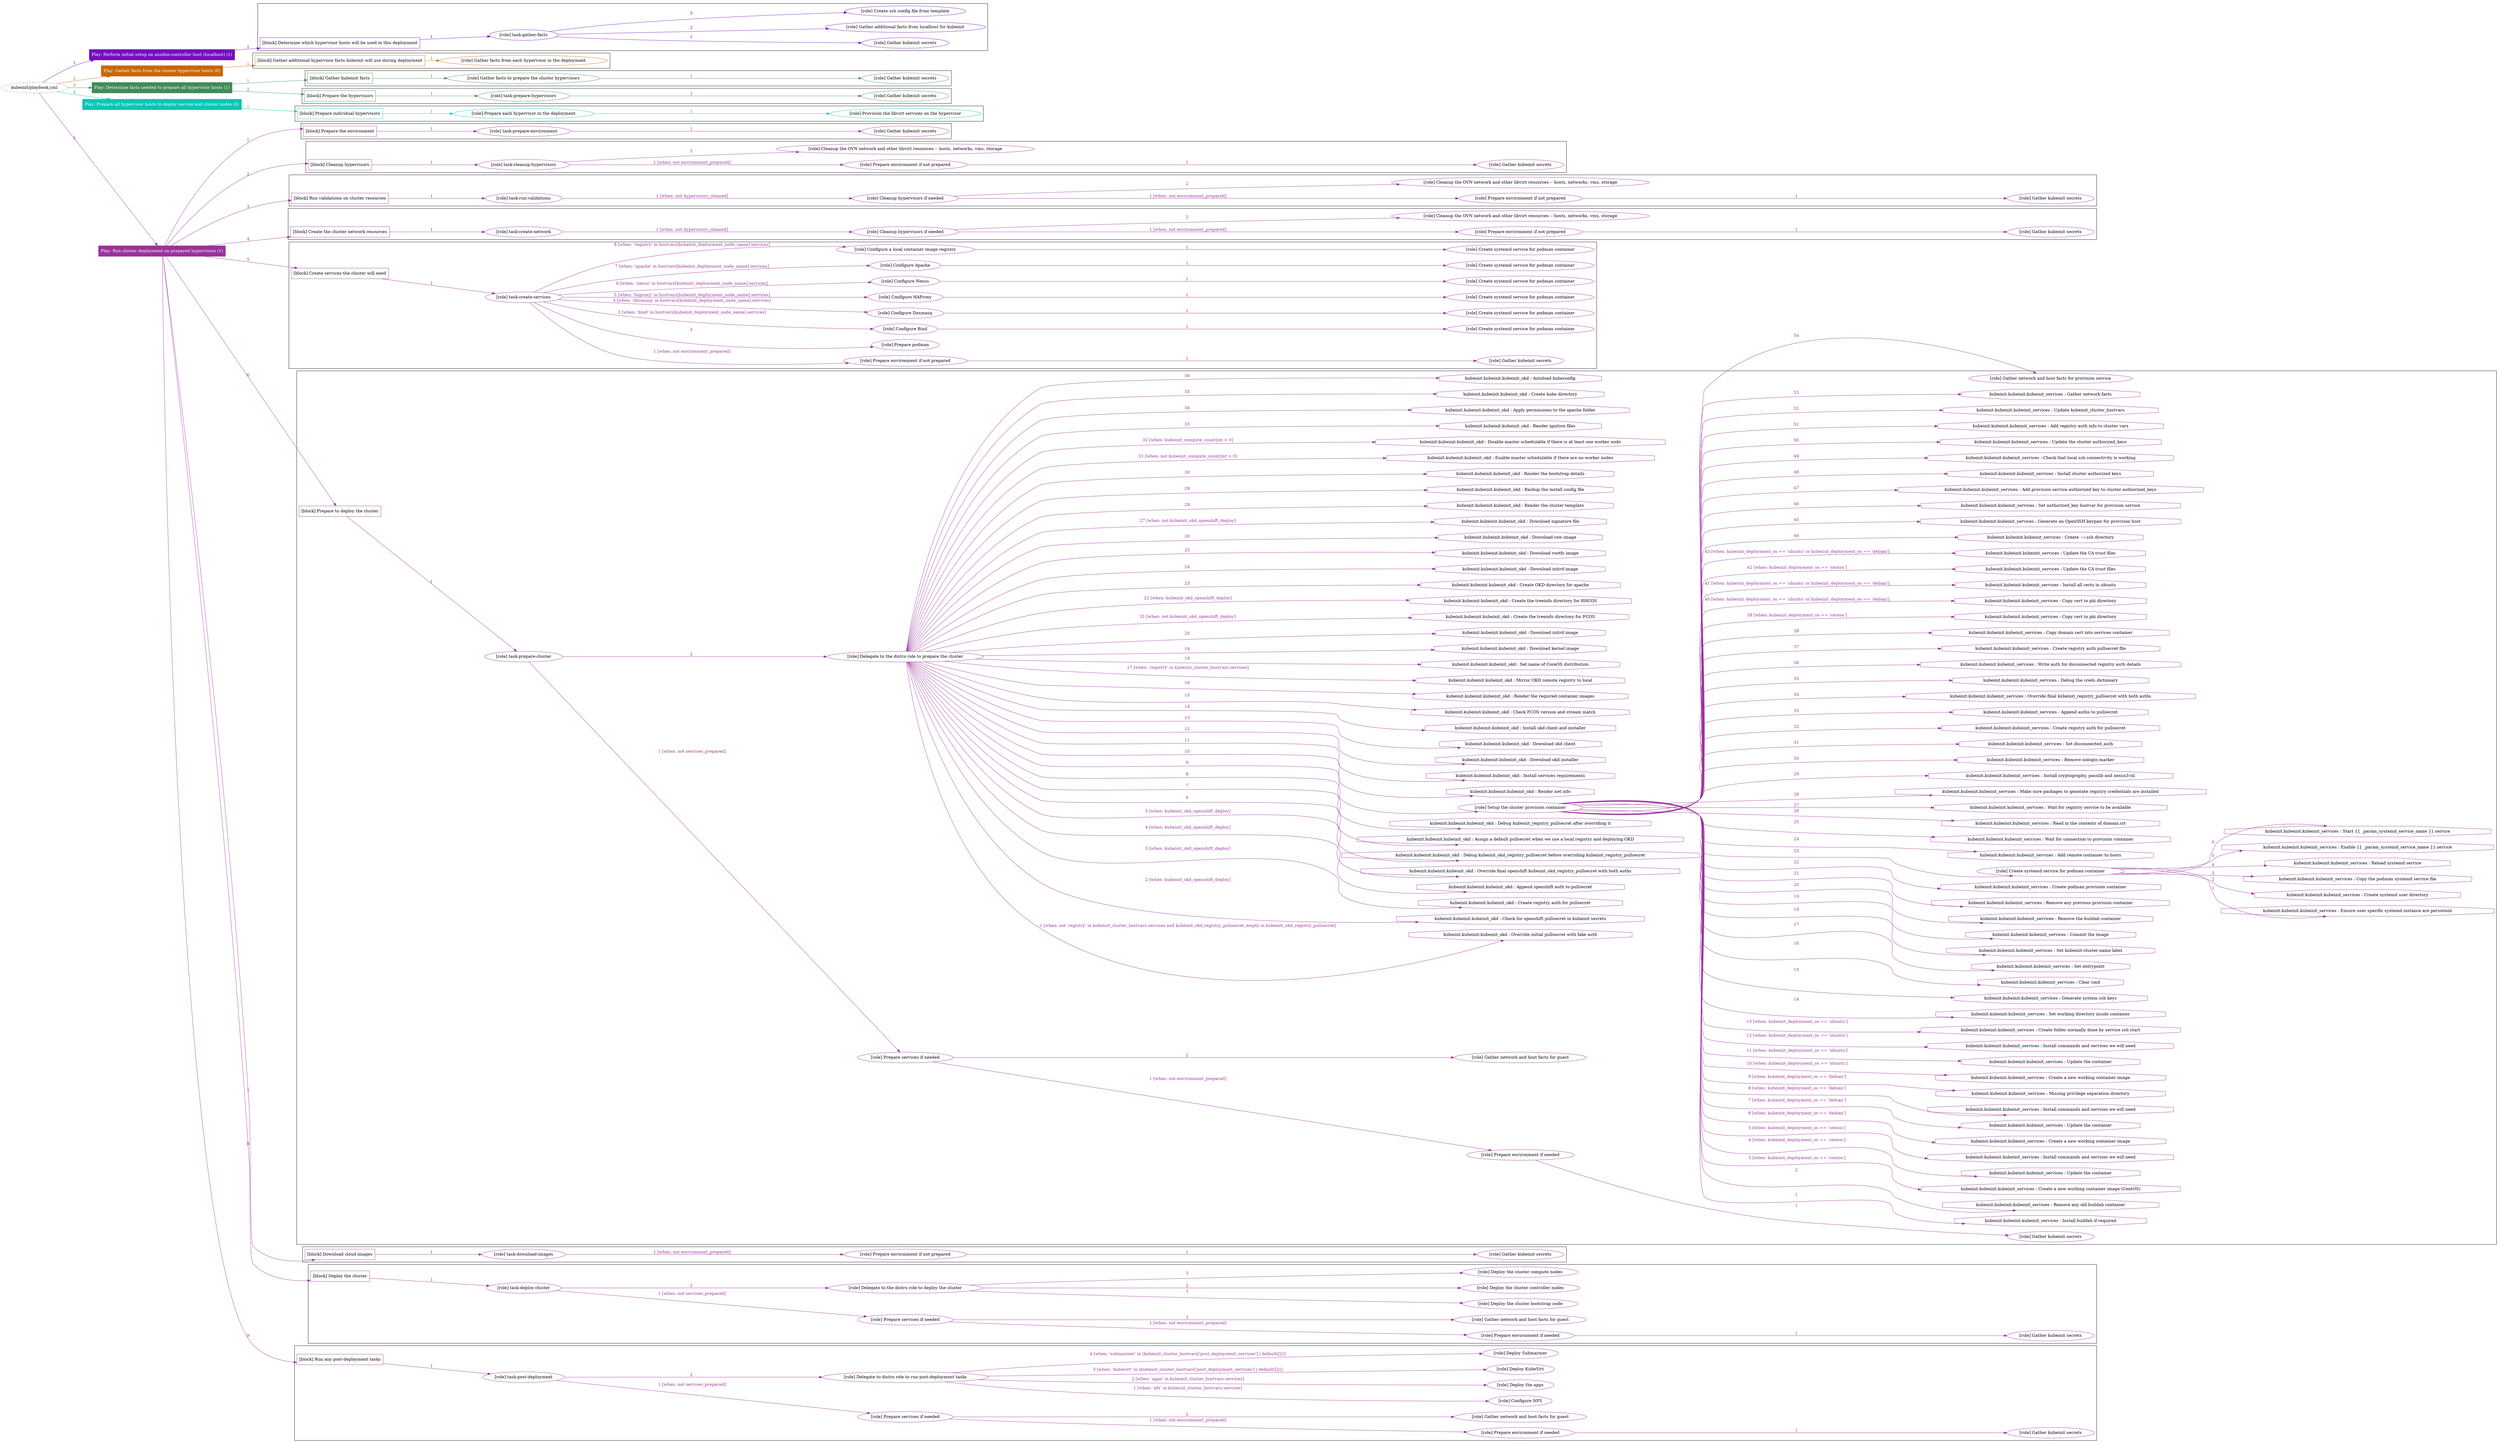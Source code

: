 digraph {
	graph [concentrate=true ordering=in rankdir=LR ratio=fill]
	edge [esep=5 sep=10]
	"kubeinit/playbook.yml" [URL="/home/runner/work/kubeinit/kubeinit/kubeinit/playbook.yml" id=playbook_6e7909a3 style=dotted]
	"kubeinit/playbook.yml" -> play_71ed3039 [label="1 " color="#750dbf" fontcolor="#750dbf" id=edge_34b6beee labeltooltip="1 " tooltip="1 "]
	subgraph "Play: Perform initial setup on ansible-controller host (localhost) (1)" {
		play_71ed3039 [label="Play: Perform initial setup on ansible-controller host (localhost) (1)" URL="/home/runner/work/kubeinit/kubeinit/kubeinit/playbook.yml" color="#750dbf" fontcolor="#ffffff" id=play_71ed3039 shape=box style=filled tooltip=localhost]
		play_71ed3039 -> block_f069ce76 [label=1 color="#750dbf" fontcolor="#750dbf" id=edge_b14d900e labeltooltip=1 tooltip=1]
		subgraph cluster_block_f069ce76 {
			block_f069ce76 [label="[block] Determine which hypervisor hosts will be used in this deployment" URL="/home/runner/work/kubeinit/kubeinit/kubeinit/playbook.yml" color="#750dbf" id=block_f069ce76 labeltooltip="Determine which hypervisor hosts will be used in this deployment" shape=box tooltip="Determine which hypervisor hosts will be used in this deployment"]
			block_f069ce76 -> role_2d9cab68 [label="1 " color="#750dbf" fontcolor="#750dbf" id=edge_0680094e labeltooltip="1 " tooltip="1 "]
			subgraph "task-gather-facts" {
				role_2d9cab68 [label="[role] task-gather-facts" URL="/home/runner/work/kubeinit/kubeinit/kubeinit/playbook.yml" color="#750dbf" id=role_2d9cab68 tooltip="task-gather-facts"]
				role_2d9cab68 -> role_aff3e922 [label="1 " color="#750dbf" fontcolor="#750dbf" id=edge_865dbe62 labeltooltip="1 " tooltip="1 "]
				subgraph "Gather kubeinit secrets" {
					role_aff3e922 [label="[role] Gather kubeinit secrets" URL="/home/runner/.ansible/collections/ansible_collections/kubeinit/kubeinit/roles/kubeinit_prepare/tasks/build_hypervisors_group.yml" color="#750dbf" id=role_aff3e922 tooltip="Gather kubeinit secrets"]
				}
				role_2d9cab68 -> role_2797606b [label="2 " color="#750dbf" fontcolor="#750dbf" id=edge_6d8ee57d labeltooltip="2 " tooltip="2 "]
				subgraph "Gather additional facts from localhost for kubeinit" {
					role_2797606b [label="[role] Gather additional facts from localhost for kubeinit" URL="/home/runner/.ansible/collections/ansible_collections/kubeinit/kubeinit/roles/kubeinit_prepare/tasks/build_hypervisors_group.yml" color="#750dbf" id=role_2797606b tooltip="Gather additional facts from localhost for kubeinit"]
				}
				role_2d9cab68 -> role_3258d05d [label="3 " color="#750dbf" fontcolor="#750dbf" id=edge_0551ea7a labeltooltip="3 " tooltip="3 "]
				subgraph "Create ssh config file from template" {
					role_3258d05d [label="[role] Create ssh config file from template" URL="/home/runner/.ansible/collections/ansible_collections/kubeinit/kubeinit/roles/kubeinit_prepare/tasks/build_hypervisors_group.yml" color="#750dbf" id=role_3258d05d tooltip="Create ssh config file from template"]
				}
			}
		}
	}
	"kubeinit/playbook.yml" -> play_a2eb32a5 [label="2 " color="#c66806" fontcolor="#c66806" id=edge_c63099a2 labeltooltip="2 " tooltip="2 "]
	subgraph "Play: Gather facts from the cluster hypervisor hosts (0)" {
		play_a2eb32a5 [label="Play: Gather facts from the cluster hypervisor hosts (0)" URL="/home/runner/work/kubeinit/kubeinit/kubeinit/playbook.yml" color="#c66806" fontcolor="#ffffff" id=play_a2eb32a5 shape=box style=filled tooltip="Play: Gather facts from the cluster hypervisor hosts (0)"]
		play_a2eb32a5 -> block_bec70408 [label=1 color="#c66806" fontcolor="#c66806" id=edge_d7af5d82 labeltooltip=1 tooltip=1]
		subgraph cluster_block_bec70408 {
			block_bec70408 [label="[block] Gather additional hypervisor facts kubeinit will use during deployment" URL="/home/runner/work/kubeinit/kubeinit/kubeinit/playbook.yml" color="#c66806" id=block_bec70408 labeltooltip="Gather additional hypervisor facts kubeinit will use during deployment" shape=box tooltip="Gather additional hypervisor facts kubeinit will use during deployment"]
			block_bec70408 -> role_57cadf14 [label="1 " color="#c66806" fontcolor="#c66806" id=edge_5be54bf4 labeltooltip="1 " tooltip="1 "]
			subgraph "Gather facts from each hypervisor in the deployment" {
				role_57cadf14 [label="[role] Gather facts from each hypervisor in the deployment" URL="/home/runner/work/kubeinit/kubeinit/kubeinit/playbook.yml" color="#c66806" id=role_57cadf14 tooltip="Gather facts from each hypervisor in the deployment"]
			}
		}
	}
	"kubeinit/playbook.yml" -> play_80ea35b0 [label="3 " color="#418b59" fontcolor="#418b59" id=edge_5cee62dd labeltooltip="3 " tooltip="3 "]
	subgraph "Play: Determine facts needed to prepare all hypervisor hosts (1)" {
		play_80ea35b0 [label="Play: Determine facts needed to prepare all hypervisor hosts (1)" URL="/home/runner/work/kubeinit/kubeinit/kubeinit/playbook.yml" color="#418b59" fontcolor="#ffffff" id=play_80ea35b0 shape=box style=filled tooltip=localhost]
		play_80ea35b0 -> block_19fdb97d [label=1 color="#418b59" fontcolor="#418b59" id=edge_3f12d8da labeltooltip=1 tooltip=1]
		subgraph cluster_block_19fdb97d {
			block_19fdb97d [label="[block] Gather kubeinit facts" URL="/home/runner/work/kubeinit/kubeinit/kubeinit/playbook.yml" color="#418b59" id=block_19fdb97d labeltooltip="Gather kubeinit facts" shape=box tooltip="Gather kubeinit facts"]
			block_19fdb97d -> role_b16c008c [label="1 " color="#418b59" fontcolor="#418b59" id=edge_e0d0b224 labeltooltip="1 " tooltip="1 "]
			subgraph "Gather facts to prepare the cluster hypervisors" {
				role_b16c008c [label="[role] Gather facts to prepare the cluster hypervisors" URL="/home/runner/work/kubeinit/kubeinit/kubeinit/playbook.yml" color="#418b59" id=role_b16c008c tooltip="Gather facts to prepare the cluster hypervisors"]
				role_b16c008c -> role_6809b895 [label="1 " color="#418b59" fontcolor="#418b59" id=edge_5de18b37 labeltooltip="1 " tooltip="1 "]
				subgraph "Gather kubeinit secrets" {
					role_6809b895 [label="[role] Gather kubeinit secrets" URL="/home/runner/.ansible/collections/ansible_collections/kubeinit/kubeinit/roles/kubeinit_prepare/tasks/gather_kubeinit_facts.yml" color="#418b59" id=role_6809b895 tooltip="Gather kubeinit secrets"]
				}
			}
		}
		play_80ea35b0 -> block_10253a6a [label=2 color="#418b59" fontcolor="#418b59" id=edge_8217c878 labeltooltip=2 tooltip=2]
		subgraph cluster_block_10253a6a {
			block_10253a6a [label="[block] Prepare the hypervisors" URL="/home/runner/work/kubeinit/kubeinit/kubeinit/playbook.yml" color="#418b59" id=block_10253a6a labeltooltip="Prepare the hypervisors" shape=box tooltip="Prepare the hypervisors"]
			block_10253a6a -> role_31e2d983 [label="1 " color="#418b59" fontcolor="#418b59" id=edge_bb48824e labeltooltip="1 " tooltip="1 "]
			subgraph "task-prepare-hypervisors" {
				role_31e2d983 [label="[role] task-prepare-hypervisors" URL="/home/runner/work/kubeinit/kubeinit/kubeinit/playbook.yml" color="#418b59" id=role_31e2d983 tooltip="task-prepare-hypervisors"]
				role_31e2d983 -> role_89983ca6 [label="1 " color="#418b59" fontcolor="#418b59" id=edge_d1265c4b labeltooltip="1 " tooltip="1 "]
				subgraph "Gather kubeinit secrets" {
					role_89983ca6 [label="[role] Gather kubeinit secrets" URL="/home/runner/.ansible/collections/ansible_collections/kubeinit/kubeinit/roles/kubeinit_prepare/tasks/gather_kubeinit_facts.yml" color="#418b59" id=role_89983ca6 tooltip="Gather kubeinit secrets"]
				}
			}
		}
	}
	"kubeinit/playbook.yml" -> play_2954c241 [label="4 " color="#05c7b5" fontcolor="#05c7b5" id=edge_74450d8e labeltooltip="4 " tooltip="4 "]
	subgraph "Play: Prepare all hypervisor hosts to deploy service and cluster nodes (0)" {
		play_2954c241 [label="Play: Prepare all hypervisor hosts to deploy service and cluster nodes (0)" URL="/home/runner/work/kubeinit/kubeinit/kubeinit/playbook.yml" color="#05c7b5" fontcolor="#ffffff" id=play_2954c241 shape=box style=filled tooltip="Play: Prepare all hypervisor hosts to deploy service and cluster nodes (0)"]
		play_2954c241 -> block_27ff0da1 [label=1 color="#05c7b5" fontcolor="#05c7b5" id=edge_ff904ca6 labeltooltip=1 tooltip=1]
		subgraph cluster_block_27ff0da1 {
			block_27ff0da1 [label="[block] Prepare individual hypervisors" URL="/home/runner/work/kubeinit/kubeinit/kubeinit/playbook.yml" color="#05c7b5" id=block_27ff0da1 labeltooltip="Prepare individual hypervisors" shape=box tooltip="Prepare individual hypervisors"]
			block_27ff0da1 -> role_00c9b79f [label="1 " color="#05c7b5" fontcolor="#05c7b5" id=edge_3fb75772 labeltooltip="1 " tooltip="1 "]
			subgraph "Prepare each hypervisor in the deployment" {
				role_00c9b79f [label="[role] Prepare each hypervisor in the deployment" URL="/home/runner/work/kubeinit/kubeinit/kubeinit/playbook.yml" color="#05c7b5" id=role_00c9b79f tooltip="Prepare each hypervisor in the deployment"]
				role_00c9b79f -> role_43a9b40d [label="1 " color="#05c7b5" fontcolor="#05c7b5" id=edge_af82c335 labeltooltip="1 " tooltip="1 "]
				subgraph "Provision the libvirt services on the hypervisor" {
					role_43a9b40d [label="[role] Provision the libvirt services on the hypervisor" URL="/home/runner/.ansible/collections/ansible_collections/kubeinit/kubeinit/roles/kubeinit_prepare/tasks/prepare_hypervisor.yml" color="#05c7b5" id=role_43a9b40d tooltip="Provision the libvirt services on the hypervisor"]
				}
			}
		}
	}
	"kubeinit/playbook.yml" -> play_dd6b0241 [label="5 " color="#9a329a" fontcolor="#9a329a" id=edge_2d781ed5 labeltooltip="5 " tooltip="5 "]
	subgraph "Play: Run cluster deployment on prepared hypervisors (1)" {
		play_dd6b0241 [label="Play: Run cluster deployment on prepared hypervisors (1)" URL="/home/runner/work/kubeinit/kubeinit/kubeinit/playbook.yml" color="#9a329a" fontcolor="#ffffff" id=play_dd6b0241 shape=box style=filled tooltip=localhost]
		play_dd6b0241 -> block_14ba3cb5 [label=1 color="#9a329a" fontcolor="#9a329a" id=edge_d6b970a7 labeltooltip=1 tooltip=1]
		subgraph cluster_block_14ba3cb5 {
			block_14ba3cb5 [label="[block] Prepare the environment" URL="/home/runner/work/kubeinit/kubeinit/kubeinit/playbook.yml" color="#9a329a" id=block_14ba3cb5 labeltooltip="Prepare the environment" shape=box tooltip="Prepare the environment"]
			block_14ba3cb5 -> role_04670327 [label="1 " color="#9a329a" fontcolor="#9a329a" id=edge_ebd411d9 labeltooltip="1 " tooltip="1 "]
			subgraph "task-prepare-environment" {
				role_04670327 [label="[role] task-prepare-environment" URL="/home/runner/work/kubeinit/kubeinit/kubeinit/playbook.yml" color="#9a329a" id=role_04670327 tooltip="task-prepare-environment"]
				role_04670327 -> role_47224dd0 [label="1 " color="#9a329a" fontcolor="#9a329a" id=edge_c3911325 labeltooltip="1 " tooltip="1 "]
				subgraph "Gather kubeinit secrets" {
					role_47224dd0 [label="[role] Gather kubeinit secrets" URL="/home/runner/.ansible/collections/ansible_collections/kubeinit/kubeinit/roles/kubeinit_prepare/tasks/gather_kubeinit_facts.yml" color="#9a329a" id=role_47224dd0 tooltip="Gather kubeinit secrets"]
				}
			}
		}
		play_dd6b0241 -> block_304684b4 [label=2 color="#9a329a" fontcolor="#9a329a" id=edge_bc1f9fce labeltooltip=2 tooltip=2]
		subgraph cluster_block_304684b4 {
			block_304684b4 [label="[block] Cleanup hypervisors" URL="/home/runner/work/kubeinit/kubeinit/kubeinit/playbook.yml" color="#9a329a" id=block_304684b4 labeltooltip="Cleanup hypervisors" shape=box tooltip="Cleanup hypervisors"]
			block_304684b4 -> role_293ba836 [label="1 " color="#9a329a" fontcolor="#9a329a" id=edge_bcee1d7f labeltooltip="1 " tooltip="1 "]
			subgraph "task-cleanup-hypervisors" {
				role_293ba836 [label="[role] task-cleanup-hypervisors" URL="/home/runner/work/kubeinit/kubeinit/kubeinit/playbook.yml" color="#9a329a" id=role_293ba836 tooltip="task-cleanup-hypervisors"]
				role_293ba836 -> role_737e88a7 [label="1 [when: not environment_prepared]" color="#9a329a" fontcolor="#9a329a" id=edge_8e04b552 labeltooltip="1 [when: not environment_prepared]" tooltip="1 [when: not environment_prepared]"]
				subgraph "Prepare environment if not prepared" {
					role_737e88a7 [label="[role] Prepare environment if not prepared" URL="/home/runner/.ansible/collections/ansible_collections/kubeinit/kubeinit/roles/kubeinit_prepare/tasks/cleanup_hypervisors.yml" color="#9a329a" id=role_737e88a7 tooltip="Prepare environment if not prepared"]
					role_737e88a7 -> role_e765de31 [label="1 " color="#9a329a" fontcolor="#9a329a" id=edge_70cc8365 labeltooltip="1 " tooltip="1 "]
					subgraph "Gather kubeinit secrets" {
						role_e765de31 [label="[role] Gather kubeinit secrets" URL="/home/runner/.ansible/collections/ansible_collections/kubeinit/kubeinit/roles/kubeinit_prepare/tasks/gather_kubeinit_facts.yml" color="#9a329a" id=role_e765de31 tooltip="Gather kubeinit secrets"]
					}
				}
				role_293ba836 -> role_45a868a0 [label="2 " color="#9a329a" fontcolor="#9a329a" id=edge_dfecb668 labeltooltip="2 " tooltip="2 "]
				subgraph "Cleanup the OVN network and other libvirt resources -- hosts, networks, vms, storage" {
					role_45a868a0 [label="[role] Cleanup the OVN network and other libvirt resources -- hosts, networks, vms, storage" URL="/home/runner/.ansible/collections/ansible_collections/kubeinit/kubeinit/roles/kubeinit_prepare/tasks/cleanup_hypervisors.yml" color="#9a329a" id=role_45a868a0 tooltip="Cleanup the OVN network and other libvirt resources -- hosts, networks, vms, storage"]
				}
			}
		}
		play_dd6b0241 -> block_677f9d28 [label=3 color="#9a329a" fontcolor="#9a329a" id=edge_bc11b339 labeltooltip=3 tooltip=3]
		subgraph cluster_block_677f9d28 {
			block_677f9d28 [label="[block] Run validations on cluster resources" URL="/home/runner/work/kubeinit/kubeinit/kubeinit/playbook.yml" color="#9a329a" id=block_677f9d28 labeltooltip="Run validations on cluster resources" shape=box tooltip="Run validations on cluster resources"]
			block_677f9d28 -> role_2cee7972 [label="1 " color="#9a329a" fontcolor="#9a329a" id=edge_ee2739cc labeltooltip="1 " tooltip="1 "]
			subgraph "task-run-validations" {
				role_2cee7972 [label="[role] task-run-validations" URL="/home/runner/work/kubeinit/kubeinit/kubeinit/playbook.yml" color="#9a329a" id=role_2cee7972 tooltip="task-run-validations"]
				role_2cee7972 -> role_438904f3 [label="1 [when: not hypervisors_cleaned]" color="#9a329a" fontcolor="#9a329a" id=edge_22fea085 labeltooltip="1 [when: not hypervisors_cleaned]" tooltip="1 [when: not hypervisors_cleaned]"]
				subgraph "Cleanup hypervisors if needed" {
					role_438904f3 [label="[role] Cleanup hypervisors if needed" URL="/home/runner/.ansible/collections/ansible_collections/kubeinit/kubeinit/roles/kubeinit_validations/tasks/main.yml" color="#9a329a" id=role_438904f3 tooltip="Cleanup hypervisors if needed"]
					role_438904f3 -> role_80e70474 [label="1 [when: not environment_prepared]" color="#9a329a" fontcolor="#9a329a" id=edge_abec63e9 labeltooltip="1 [when: not environment_prepared]" tooltip="1 [when: not environment_prepared]"]
					subgraph "Prepare environment if not prepared" {
						role_80e70474 [label="[role] Prepare environment if not prepared" URL="/home/runner/.ansible/collections/ansible_collections/kubeinit/kubeinit/roles/kubeinit_prepare/tasks/cleanup_hypervisors.yml" color="#9a329a" id=role_80e70474 tooltip="Prepare environment if not prepared"]
						role_80e70474 -> role_7a649441 [label="1 " color="#9a329a" fontcolor="#9a329a" id=edge_d65e3ee7 labeltooltip="1 " tooltip="1 "]
						subgraph "Gather kubeinit secrets" {
							role_7a649441 [label="[role] Gather kubeinit secrets" URL="/home/runner/.ansible/collections/ansible_collections/kubeinit/kubeinit/roles/kubeinit_prepare/tasks/gather_kubeinit_facts.yml" color="#9a329a" id=role_7a649441 tooltip="Gather kubeinit secrets"]
						}
					}
					role_438904f3 -> role_936dde02 [label="2 " color="#9a329a" fontcolor="#9a329a" id=edge_b07b17be labeltooltip="2 " tooltip="2 "]
					subgraph "Cleanup the OVN network and other libvirt resources -- hosts, networks, vms, storage" {
						role_936dde02 [label="[role] Cleanup the OVN network and other libvirt resources -- hosts, networks, vms, storage" URL="/home/runner/.ansible/collections/ansible_collections/kubeinit/kubeinit/roles/kubeinit_prepare/tasks/cleanup_hypervisors.yml" color="#9a329a" id=role_936dde02 tooltip="Cleanup the OVN network and other libvirt resources -- hosts, networks, vms, storage"]
					}
				}
			}
		}
		play_dd6b0241 -> block_3a12011b [label=4 color="#9a329a" fontcolor="#9a329a" id=edge_4fe48f46 labeltooltip=4 tooltip=4]
		subgraph cluster_block_3a12011b {
			block_3a12011b [label="[block] Create the cluster network resources" URL="/home/runner/work/kubeinit/kubeinit/kubeinit/playbook.yml" color="#9a329a" id=block_3a12011b labeltooltip="Create the cluster network resources" shape=box tooltip="Create the cluster network resources"]
			block_3a12011b -> role_57f4f787 [label="1 " color="#9a329a" fontcolor="#9a329a" id=edge_d8bfebfb labeltooltip="1 " tooltip="1 "]
			subgraph "task-create-network" {
				role_57f4f787 [label="[role] task-create-network" URL="/home/runner/work/kubeinit/kubeinit/kubeinit/playbook.yml" color="#9a329a" id=role_57f4f787 tooltip="task-create-network"]
				role_57f4f787 -> role_79b9b877 [label="1 [when: not hypervisors_cleaned]" color="#9a329a" fontcolor="#9a329a" id=edge_c70aae7d labeltooltip="1 [when: not hypervisors_cleaned]" tooltip="1 [when: not hypervisors_cleaned]"]
				subgraph "Cleanup hypervisors if needed" {
					role_79b9b877 [label="[role] Cleanup hypervisors if needed" URL="/home/runner/.ansible/collections/ansible_collections/kubeinit/kubeinit/roles/kubeinit_libvirt/tasks/create_network.yml" color="#9a329a" id=role_79b9b877 tooltip="Cleanup hypervisors if needed"]
					role_79b9b877 -> role_77e27c8b [label="1 [when: not environment_prepared]" color="#9a329a" fontcolor="#9a329a" id=edge_20e27403 labeltooltip="1 [when: not environment_prepared]" tooltip="1 [when: not environment_prepared]"]
					subgraph "Prepare environment if not prepared" {
						role_77e27c8b [label="[role] Prepare environment if not prepared" URL="/home/runner/.ansible/collections/ansible_collections/kubeinit/kubeinit/roles/kubeinit_prepare/tasks/cleanup_hypervisors.yml" color="#9a329a" id=role_77e27c8b tooltip="Prepare environment if not prepared"]
						role_77e27c8b -> role_f4f7e23d [label="1 " color="#9a329a" fontcolor="#9a329a" id=edge_d1373011 labeltooltip="1 " tooltip="1 "]
						subgraph "Gather kubeinit secrets" {
							role_f4f7e23d [label="[role] Gather kubeinit secrets" URL="/home/runner/.ansible/collections/ansible_collections/kubeinit/kubeinit/roles/kubeinit_prepare/tasks/gather_kubeinit_facts.yml" color="#9a329a" id=role_f4f7e23d tooltip="Gather kubeinit secrets"]
						}
					}
					role_79b9b877 -> role_dc3c7d3b [label="2 " color="#9a329a" fontcolor="#9a329a" id=edge_bf82db2b labeltooltip="2 " tooltip="2 "]
					subgraph "Cleanup the OVN network and other libvirt resources -- hosts, networks, vms, storage" {
						role_dc3c7d3b [label="[role] Cleanup the OVN network and other libvirt resources -- hosts, networks, vms, storage" URL="/home/runner/.ansible/collections/ansible_collections/kubeinit/kubeinit/roles/kubeinit_prepare/tasks/cleanup_hypervisors.yml" color="#9a329a" id=role_dc3c7d3b tooltip="Cleanup the OVN network and other libvirt resources -- hosts, networks, vms, storage"]
					}
				}
			}
		}
		play_dd6b0241 -> block_7506951c [label=5 color="#9a329a" fontcolor="#9a329a" id=edge_f10ff441 labeltooltip=5 tooltip=5]
		subgraph cluster_block_7506951c {
			block_7506951c [label="[block] Create services the cluster will need" URL="/home/runner/work/kubeinit/kubeinit/kubeinit/playbook.yml" color="#9a329a" id=block_7506951c labeltooltip="Create services the cluster will need" shape=box tooltip="Create services the cluster will need"]
			block_7506951c -> role_b3bb7c37 [label="1 " color="#9a329a" fontcolor="#9a329a" id=edge_839ab85c labeltooltip="1 " tooltip="1 "]
			subgraph "task-create-services" {
				role_b3bb7c37 [label="[role] task-create-services" URL="/home/runner/work/kubeinit/kubeinit/kubeinit/playbook.yml" color="#9a329a" id=role_b3bb7c37 tooltip="task-create-services"]
				role_b3bb7c37 -> role_921a17f6 [label="1 [when: not environment_prepared]" color="#9a329a" fontcolor="#9a329a" id=edge_af397edb labeltooltip="1 [when: not environment_prepared]" tooltip="1 [when: not environment_prepared]"]
				subgraph "Prepare environment if not prepared" {
					role_921a17f6 [label="[role] Prepare environment if not prepared" URL="/home/runner/.ansible/collections/ansible_collections/kubeinit/kubeinit/roles/kubeinit_services/tasks/main.yml" color="#9a329a" id=role_921a17f6 tooltip="Prepare environment if not prepared"]
					role_921a17f6 -> role_c9a4013a [label="1 " color="#9a329a" fontcolor="#9a329a" id=edge_3122845c labeltooltip="1 " tooltip="1 "]
					subgraph "Gather kubeinit secrets" {
						role_c9a4013a [label="[role] Gather kubeinit secrets" URL="/home/runner/.ansible/collections/ansible_collections/kubeinit/kubeinit/roles/kubeinit_prepare/tasks/gather_kubeinit_facts.yml" color="#9a329a" id=role_c9a4013a tooltip="Gather kubeinit secrets"]
					}
				}
				role_b3bb7c37 -> role_7a5b709f [label="2 " color="#9a329a" fontcolor="#9a329a" id=edge_e91d3870 labeltooltip="2 " tooltip="2 "]
				subgraph "Prepare podman" {
					role_7a5b709f [label="[role] Prepare podman" URL="/home/runner/.ansible/collections/ansible_collections/kubeinit/kubeinit/roles/kubeinit_services/tasks/00_create_service_pod.yml" color="#9a329a" id=role_7a5b709f tooltip="Prepare podman"]
				}
				role_b3bb7c37 -> role_6f6c7ac1 [label="3 [when: 'bind' in hostvars[kubeinit_deployment_node_name].services]" color="#9a329a" fontcolor="#9a329a" id=edge_ef2f677c labeltooltip="3 [when: 'bind' in hostvars[kubeinit_deployment_node_name].services]" tooltip="3 [when: 'bind' in hostvars[kubeinit_deployment_node_name].services]"]
				subgraph "Configure Bind" {
					role_6f6c7ac1 [label="[role] Configure Bind" URL="/home/runner/.ansible/collections/ansible_collections/kubeinit/kubeinit/roles/kubeinit_services/tasks/start_services_containers.yml" color="#9a329a" id=role_6f6c7ac1 tooltip="Configure Bind"]
					role_6f6c7ac1 -> role_9bebff27 [label="1 " color="#9a329a" fontcolor="#9a329a" id=edge_074e806e labeltooltip="1 " tooltip="1 "]
					subgraph "Create systemd service for podman container" {
						role_9bebff27 [label="[role] Create systemd service for podman container" URL="/home/runner/.ansible/collections/ansible_collections/kubeinit/kubeinit/roles/kubeinit_bind/tasks/main.yml" color="#9a329a" id=role_9bebff27 tooltip="Create systemd service for podman container"]
					}
				}
				role_b3bb7c37 -> role_e5f8ba06 [label="4 [when: 'dnsmasq' in hostvars[kubeinit_deployment_node_name].services]" color="#9a329a" fontcolor="#9a329a" id=edge_0f5e0d7c labeltooltip="4 [when: 'dnsmasq' in hostvars[kubeinit_deployment_node_name].services]" tooltip="4 [when: 'dnsmasq' in hostvars[kubeinit_deployment_node_name].services]"]
				subgraph "Configure Dnsmasq" {
					role_e5f8ba06 [label="[role] Configure Dnsmasq" URL="/home/runner/.ansible/collections/ansible_collections/kubeinit/kubeinit/roles/kubeinit_services/tasks/start_services_containers.yml" color="#9a329a" id=role_e5f8ba06 tooltip="Configure Dnsmasq"]
					role_e5f8ba06 -> role_d4e73beb [label="1 " color="#9a329a" fontcolor="#9a329a" id=edge_f83b9314 labeltooltip="1 " tooltip="1 "]
					subgraph "Create systemd service for podman container" {
						role_d4e73beb [label="[role] Create systemd service for podman container" URL="/home/runner/.ansible/collections/ansible_collections/kubeinit/kubeinit/roles/kubeinit_dnsmasq/tasks/main.yml" color="#9a329a" id=role_d4e73beb tooltip="Create systemd service for podman container"]
					}
				}
				role_b3bb7c37 -> role_d220fde9 [label="5 [when: 'haproxy' in hostvars[kubeinit_deployment_node_name].services]" color="#9a329a" fontcolor="#9a329a" id=edge_ad985a4d labeltooltip="5 [when: 'haproxy' in hostvars[kubeinit_deployment_node_name].services]" tooltip="5 [when: 'haproxy' in hostvars[kubeinit_deployment_node_name].services]"]
				subgraph "Configure HAProxy" {
					role_d220fde9 [label="[role] Configure HAProxy" URL="/home/runner/.ansible/collections/ansible_collections/kubeinit/kubeinit/roles/kubeinit_services/tasks/start_services_containers.yml" color="#9a329a" id=role_d220fde9 tooltip="Configure HAProxy"]
					role_d220fde9 -> role_fe3d337f [label="1 " color="#9a329a" fontcolor="#9a329a" id=edge_5a9c8da1 labeltooltip="1 " tooltip="1 "]
					subgraph "Create systemd service for podman container" {
						role_fe3d337f [label="[role] Create systemd service for podman container" URL="/home/runner/.ansible/collections/ansible_collections/kubeinit/kubeinit/roles/kubeinit_haproxy/tasks/main.yml" color="#9a329a" id=role_fe3d337f tooltip="Create systemd service for podman container"]
					}
				}
				role_b3bb7c37 -> role_8eaa305c [label="6 [when: 'nexus' in hostvars[kubeinit_deployment_node_name].services]" color="#9a329a" fontcolor="#9a329a" id=edge_cec78f51 labeltooltip="6 [when: 'nexus' in hostvars[kubeinit_deployment_node_name].services]" tooltip="6 [when: 'nexus' in hostvars[kubeinit_deployment_node_name].services]"]
				subgraph "Configure Nexus" {
					role_8eaa305c [label="[role] Configure Nexus" URL="/home/runner/.ansible/collections/ansible_collections/kubeinit/kubeinit/roles/kubeinit_services/tasks/start_services_containers.yml" color="#9a329a" id=role_8eaa305c tooltip="Configure Nexus"]
					role_8eaa305c -> role_628543a4 [label="1 " color="#9a329a" fontcolor="#9a329a" id=edge_12d7d897 labeltooltip="1 " tooltip="1 "]
					subgraph "Create systemd service for podman container" {
						role_628543a4 [label="[role] Create systemd service for podman container" URL="/home/runner/.ansible/collections/ansible_collections/kubeinit/kubeinit/roles/kubeinit_nexus/tasks/main.yml" color="#9a329a" id=role_628543a4 tooltip="Create systemd service for podman container"]
					}
				}
				role_b3bb7c37 -> role_6e79f202 [label="7 [when: 'apache' in hostvars[kubeinit_deployment_node_name].services]" color="#9a329a" fontcolor="#9a329a" id=edge_24e5f464 labeltooltip="7 [when: 'apache' in hostvars[kubeinit_deployment_node_name].services]" tooltip="7 [when: 'apache' in hostvars[kubeinit_deployment_node_name].services]"]
				subgraph "Configure Apache" {
					role_6e79f202 [label="[role] Configure Apache" URL="/home/runner/.ansible/collections/ansible_collections/kubeinit/kubeinit/roles/kubeinit_services/tasks/start_services_containers.yml" color="#9a329a" id=role_6e79f202 tooltip="Configure Apache"]
					role_6e79f202 -> role_006e70e2 [label="1 " color="#9a329a" fontcolor="#9a329a" id=edge_c3e902f8 labeltooltip="1 " tooltip="1 "]
					subgraph "Create systemd service for podman container" {
						role_006e70e2 [label="[role] Create systemd service for podman container" URL="/home/runner/.ansible/collections/ansible_collections/kubeinit/kubeinit/roles/kubeinit_apache/tasks/main.yml" color="#9a329a" id=role_006e70e2 tooltip="Create systemd service for podman container"]
					}
				}
				role_b3bb7c37 -> role_1d63b400 [label="8 [when: 'registry' in hostvars[kubeinit_deployment_node_name].services]" color="#9a329a" fontcolor="#9a329a" id=edge_6b95cedb labeltooltip="8 [when: 'registry' in hostvars[kubeinit_deployment_node_name].services]" tooltip="8 [when: 'registry' in hostvars[kubeinit_deployment_node_name].services]"]
				subgraph "Configure a local container image registry" {
					role_1d63b400 [label="[role] Configure a local container image registry" URL="/home/runner/.ansible/collections/ansible_collections/kubeinit/kubeinit/roles/kubeinit_services/tasks/start_services_containers.yml" color="#9a329a" id=role_1d63b400 tooltip="Configure a local container image registry"]
					role_1d63b400 -> role_61021c06 [label="1 " color="#9a329a" fontcolor="#9a329a" id=edge_4b838cbe labeltooltip="1 " tooltip="1 "]
					subgraph "Create systemd service for podman container" {
						role_61021c06 [label="[role] Create systemd service for podman container" URL="/home/runner/.ansible/collections/ansible_collections/kubeinit/kubeinit/roles/kubeinit_registry/tasks/main.yml" color="#9a329a" id=role_61021c06 tooltip="Create systemd service for podman container"]
					}
				}
			}
		}
		play_dd6b0241 -> block_4afa8cd5 [label=6 color="#9a329a" fontcolor="#9a329a" id=edge_6fa9ecf5 labeltooltip=6 tooltip=6]
		subgraph cluster_block_4afa8cd5 {
			block_4afa8cd5 [label="[block] Prepare to deploy the cluster" URL="/home/runner/work/kubeinit/kubeinit/kubeinit/playbook.yml" color="#9a329a" id=block_4afa8cd5 labeltooltip="Prepare to deploy the cluster" shape=box tooltip="Prepare to deploy the cluster"]
			block_4afa8cd5 -> role_0168b416 [label="1 " color="#9a329a" fontcolor="#9a329a" id=edge_36901eaf labeltooltip="1 " tooltip="1 "]
			subgraph "task-prepare-cluster" {
				role_0168b416 [label="[role] task-prepare-cluster" URL="/home/runner/work/kubeinit/kubeinit/kubeinit/playbook.yml" color="#9a329a" id=role_0168b416 tooltip="task-prepare-cluster"]
				role_0168b416 -> role_e7674fe8 [label="1 [when: not services_prepared]" color="#9a329a" fontcolor="#9a329a" id=edge_76cbedd0 labeltooltip="1 [when: not services_prepared]" tooltip="1 [when: not services_prepared]"]
				subgraph "Prepare services if needed" {
					role_e7674fe8 [label="[role] Prepare services if needed" URL="/home/runner/.ansible/collections/ansible_collections/kubeinit/kubeinit/roles/kubeinit_prepare/tasks/prepare_cluster.yml" color="#9a329a" id=role_e7674fe8 tooltip="Prepare services if needed"]
					role_e7674fe8 -> role_42d38911 [label="1 [when: not environment_prepared]" color="#9a329a" fontcolor="#9a329a" id=edge_14df5a81 labeltooltip="1 [when: not environment_prepared]" tooltip="1 [when: not environment_prepared]"]
					subgraph "Prepare environment if needed" {
						role_42d38911 [label="[role] Prepare environment if needed" URL="/home/runner/.ansible/collections/ansible_collections/kubeinit/kubeinit/roles/kubeinit_services/tasks/prepare_services.yml" color="#9a329a" id=role_42d38911 tooltip="Prepare environment if needed"]
						role_42d38911 -> role_dca2f881 [label="1 " color="#9a329a" fontcolor="#9a329a" id=edge_98ab2df6 labeltooltip="1 " tooltip="1 "]
						subgraph "Gather kubeinit secrets" {
							role_dca2f881 [label="[role] Gather kubeinit secrets" URL="/home/runner/.ansible/collections/ansible_collections/kubeinit/kubeinit/roles/kubeinit_prepare/tasks/gather_kubeinit_facts.yml" color="#9a329a" id=role_dca2f881 tooltip="Gather kubeinit secrets"]
						}
					}
					role_e7674fe8 -> role_8cb63089 [label="2 " color="#9a329a" fontcolor="#9a329a" id=edge_924c21aa labeltooltip="2 " tooltip="2 "]
					subgraph "Gather network and host facts for guest" {
						role_8cb63089 [label="[role] Gather network and host facts for guest" URL="/home/runner/.ansible/collections/ansible_collections/kubeinit/kubeinit/roles/kubeinit_services/tasks/prepare_services.yml" color="#9a329a" id=role_8cb63089 tooltip="Gather network and host facts for guest"]
					}
				}
				role_0168b416 -> role_2bf8b0bf [label="2 " color="#9a329a" fontcolor="#9a329a" id=edge_a589fd65 labeltooltip="2 " tooltip="2 "]
				subgraph "Delegate to the distro role to prepare the cluster" {
					role_2bf8b0bf [label="[role] Delegate to the distro role to prepare the cluster" URL="/home/runner/.ansible/collections/ansible_collections/kubeinit/kubeinit/roles/kubeinit_prepare/tasks/prepare_cluster.yml" color="#9a329a" id=role_2bf8b0bf tooltip="Delegate to the distro role to prepare the cluster"]
					task_ea88142f [label="kubeinit.kubeinit.kubeinit_okd : Override initial pullsecret with fake auth" URL="/home/runner/.ansible/collections/ansible_collections/kubeinit/kubeinit/roles/kubeinit_okd/tasks/prepare_cluster.yml" color="#9a329a" id=task_ea88142f shape=octagon tooltip="kubeinit.kubeinit.kubeinit_okd : Override initial pullsecret with fake auth"]
					role_2bf8b0bf -> task_ea88142f [label="1 [when: not 'registry' in kubeinit_cluster_hostvars.services and kubeinit_okd_registry_pullsecret_empty in kubeinit_okd_registry_pullsecret]" color="#9a329a" fontcolor="#9a329a" id=edge_361d917a labeltooltip="1 [when: not 'registry' in kubeinit_cluster_hostvars.services and kubeinit_okd_registry_pullsecret_empty in kubeinit_okd_registry_pullsecret]" tooltip="1 [when: not 'registry' in kubeinit_cluster_hostvars.services and kubeinit_okd_registry_pullsecret_empty in kubeinit_okd_registry_pullsecret]"]
					task_b5705123 [label="kubeinit.kubeinit.kubeinit_okd : Check for openshift pullsecret in kubeinit secrets" URL="/home/runner/.ansible/collections/ansible_collections/kubeinit/kubeinit/roles/kubeinit_okd/tasks/prepare_cluster.yml" color="#9a329a" id=task_b5705123 shape=octagon tooltip="kubeinit.kubeinit.kubeinit_okd : Check for openshift pullsecret in kubeinit secrets"]
					role_2bf8b0bf -> task_b5705123 [label="2 [when: kubeinit_okd_openshift_deploy]" color="#9a329a" fontcolor="#9a329a" id=edge_d1ae94e6 labeltooltip="2 [when: kubeinit_okd_openshift_deploy]" tooltip="2 [when: kubeinit_okd_openshift_deploy]"]
					task_5b12d0b1 [label="kubeinit.kubeinit.kubeinit_okd : Create registry auth for pullsecret" URL="/home/runner/.ansible/collections/ansible_collections/kubeinit/kubeinit/roles/kubeinit_okd/tasks/prepare_cluster.yml" color="#9a329a" id=task_5b12d0b1 shape=octagon tooltip="kubeinit.kubeinit.kubeinit_okd : Create registry auth for pullsecret"]
					role_2bf8b0bf -> task_5b12d0b1 [label="3 [when: kubeinit_okd_openshift_deploy]" color="#9a329a" fontcolor="#9a329a" id=edge_6ed259fc labeltooltip="3 [when: kubeinit_okd_openshift_deploy]" tooltip="3 [when: kubeinit_okd_openshift_deploy]"]
					task_cbd9d62a [label="kubeinit.kubeinit.kubeinit_okd : Append openshift auth to pullsecret" URL="/home/runner/.ansible/collections/ansible_collections/kubeinit/kubeinit/roles/kubeinit_okd/tasks/prepare_cluster.yml" color="#9a329a" id=task_cbd9d62a shape=octagon tooltip="kubeinit.kubeinit.kubeinit_okd : Append openshift auth to pullsecret"]
					role_2bf8b0bf -> task_cbd9d62a [label="4 [when: kubeinit_okd_openshift_deploy]" color="#9a329a" fontcolor="#9a329a" id=edge_9786e535 labeltooltip="4 [when: kubeinit_okd_openshift_deploy]" tooltip="4 [when: kubeinit_okd_openshift_deploy]"]
					task_1cecb02f [label="kubeinit.kubeinit.kubeinit_okd : Override final openshift kubeinit_okd_registry_pullsecret with both auths" URL="/home/runner/.ansible/collections/ansible_collections/kubeinit/kubeinit/roles/kubeinit_okd/tasks/prepare_cluster.yml" color="#9a329a" id=task_1cecb02f shape=octagon tooltip="kubeinit.kubeinit.kubeinit_okd : Override final openshift kubeinit_okd_registry_pullsecret with both auths"]
					role_2bf8b0bf -> task_1cecb02f [label="5 [when: kubeinit_okd_openshift_deploy]" color="#9a329a" fontcolor="#9a329a" id=edge_76c4bd3e labeltooltip="5 [when: kubeinit_okd_openshift_deploy]" tooltip="5 [when: kubeinit_okd_openshift_deploy]"]
					task_1fdfd2c9 [label="kubeinit.kubeinit.kubeinit_okd : Debug kubeinit_okd_registry_pullsecret before overriding kubeinit_registry_pullsecret" URL="/home/runner/.ansible/collections/ansible_collections/kubeinit/kubeinit/roles/kubeinit_okd/tasks/prepare_cluster.yml" color="#9a329a" id=task_1fdfd2c9 shape=octagon tooltip="kubeinit.kubeinit.kubeinit_okd : Debug kubeinit_okd_registry_pullsecret before overriding kubeinit_registry_pullsecret"]
					role_2bf8b0bf -> task_1fdfd2c9 [label="6 " color="#9a329a" fontcolor="#9a329a" id=edge_6d53335b labeltooltip="6 " tooltip="6 "]
					task_d3be7aeb [label="kubeinit.kubeinit.kubeinit_okd : Assign a default pullsecret when we use a local registry and deploying OKD" URL="/home/runner/.ansible/collections/ansible_collections/kubeinit/kubeinit/roles/kubeinit_okd/tasks/prepare_cluster.yml" color="#9a329a" id=task_d3be7aeb shape=octagon tooltip="kubeinit.kubeinit.kubeinit_okd : Assign a default pullsecret when we use a local registry and deploying OKD"]
					role_2bf8b0bf -> task_d3be7aeb [label="7 " color="#9a329a" fontcolor="#9a329a" id=edge_6de4058b labeltooltip="7 " tooltip="7 "]
					task_e62442e2 [label="kubeinit.kubeinit.kubeinit_okd : Debug kubeinit_registry_pullsecret after overriding it" URL="/home/runner/.ansible/collections/ansible_collections/kubeinit/kubeinit/roles/kubeinit_okd/tasks/prepare_cluster.yml" color="#9a329a" id=task_e62442e2 shape=octagon tooltip="kubeinit.kubeinit.kubeinit_okd : Debug kubeinit_registry_pullsecret after overriding it"]
					role_2bf8b0bf -> task_e62442e2 [label="8 " color="#9a329a" fontcolor="#9a329a" id=edge_f3ca7017 labeltooltip="8 " tooltip="8 "]
					role_2bf8b0bf -> role_93403175 [label="9 " color="#9a329a" fontcolor="#9a329a" id=edge_339acb56 labeltooltip="9 " tooltip="9 "]
					subgraph "Setup the cluster provision container" {
						role_93403175 [label="[role] Setup the cluster provision container" URL="/home/runner/.ansible/collections/ansible_collections/kubeinit/kubeinit/roles/kubeinit_okd/tasks/prepare_cluster.yml" color="#9a329a" id=role_93403175 tooltip="Setup the cluster provision container"]
						task_a049cb43 [label="kubeinit.kubeinit.kubeinit_services : Install buildah if required" URL="/home/runner/.ansible/collections/ansible_collections/kubeinit/kubeinit/roles/kubeinit_services/tasks/create_provision_container.yml" color="#9a329a" id=task_a049cb43 shape=octagon tooltip="kubeinit.kubeinit.kubeinit_services : Install buildah if required"]
						role_93403175 -> task_a049cb43 [label="1 " color="#9a329a" fontcolor="#9a329a" id=edge_b7ce329a labeltooltip="1 " tooltip="1 "]
						task_b3b0b267 [label="kubeinit.kubeinit.kubeinit_services : Remove any old buildah container" URL="/home/runner/.ansible/collections/ansible_collections/kubeinit/kubeinit/roles/kubeinit_services/tasks/create_provision_container.yml" color="#9a329a" id=task_b3b0b267 shape=octagon tooltip="kubeinit.kubeinit.kubeinit_services : Remove any old buildah container"]
						role_93403175 -> task_b3b0b267 [label="2 " color="#9a329a" fontcolor="#9a329a" id=edge_88188a64 labeltooltip="2 " tooltip="2 "]
						task_14741b51 [label="kubeinit.kubeinit.kubeinit_services : Create a new working container image (CentOS)" URL="/home/runner/.ansible/collections/ansible_collections/kubeinit/kubeinit/roles/kubeinit_services/tasks/create_provision_container.yml" color="#9a329a" id=task_14741b51 shape=octagon tooltip="kubeinit.kubeinit.kubeinit_services : Create a new working container image (CentOS)"]
						role_93403175 -> task_14741b51 [label="3 [when: kubeinit_deployment_os == 'centos']" color="#9a329a" fontcolor="#9a329a" id=edge_ded5d0d2 labeltooltip="3 [when: kubeinit_deployment_os == 'centos']" tooltip="3 [when: kubeinit_deployment_os == 'centos']"]
						task_91cd8569 [label="kubeinit.kubeinit.kubeinit_services : Update the container" URL="/home/runner/.ansible/collections/ansible_collections/kubeinit/kubeinit/roles/kubeinit_services/tasks/create_provision_container.yml" color="#9a329a" id=task_91cd8569 shape=octagon tooltip="kubeinit.kubeinit.kubeinit_services : Update the container"]
						role_93403175 -> task_91cd8569 [label="4 [when: kubeinit_deployment_os == 'centos']" color="#9a329a" fontcolor="#9a329a" id=edge_13245319 labeltooltip="4 [when: kubeinit_deployment_os == 'centos']" tooltip="4 [when: kubeinit_deployment_os == 'centos']"]
						task_f41b1ac6 [label="kubeinit.kubeinit.kubeinit_services : Install commands and services we will need" URL="/home/runner/.ansible/collections/ansible_collections/kubeinit/kubeinit/roles/kubeinit_services/tasks/create_provision_container.yml" color="#9a329a" id=task_f41b1ac6 shape=octagon tooltip="kubeinit.kubeinit.kubeinit_services : Install commands and services we will need"]
						role_93403175 -> task_f41b1ac6 [label="5 [when: kubeinit_deployment_os == 'centos']" color="#9a329a" fontcolor="#9a329a" id=edge_c953c0e2 labeltooltip="5 [when: kubeinit_deployment_os == 'centos']" tooltip="5 [when: kubeinit_deployment_os == 'centos']"]
						task_5bf30f8a [label="kubeinit.kubeinit.kubeinit_services : Create a new working container image" URL="/home/runner/.ansible/collections/ansible_collections/kubeinit/kubeinit/roles/kubeinit_services/tasks/create_provision_container.yml" color="#9a329a" id=task_5bf30f8a shape=octagon tooltip="kubeinit.kubeinit.kubeinit_services : Create a new working container image"]
						role_93403175 -> task_5bf30f8a [label="6 [when: kubeinit_deployment_os == 'debian']" color="#9a329a" fontcolor="#9a329a" id=edge_807c49ea labeltooltip="6 [when: kubeinit_deployment_os == 'debian']" tooltip="6 [when: kubeinit_deployment_os == 'debian']"]
						task_30e176b6 [label="kubeinit.kubeinit.kubeinit_services : Update the container" URL="/home/runner/.ansible/collections/ansible_collections/kubeinit/kubeinit/roles/kubeinit_services/tasks/create_provision_container.yml" color="#9a329a" id=task_30e176b6 shape=octagon tooltip="kubeinit.kubeinit.kubeinit_services : Update the container"]
						role_93403175 -> task_30e176b6 [label="7 [when: kubeinit_deployment_os == 'debian']" color="#9a329a" fontcolor="#9a329a" id=edge_c172d667 labeltooltip="7 [when: kubeinit_deployment_os == 'debian']" tooltip="7 [when: kubeinit_deployment_os == 'debian']"]
						task_ef09e6fb [label="kubeinit.kubeinit.kubeinit_services : Install commands and services we will need" URL="/home/runner/.ansible/collections/ansible_collections/kubeinit/kubeinit/roles/kubeinit_services/tasks/create_provision_container.yml" color="#9a329a" id=task_ef09e6fb shape=octagon tooltip="kubeinit.kubeinit.kubeinit_services : Install commands and services we will need"]
						role_93403175 -> task_ef09e6fb [label="8 [when: kubeinit_deployment_os == 'debian']" color="#9a329a" fontcolor="#9a329a" id=edge_2531e91a labeltooltip="8 [when: kubeinit_deployment_os == 'debian']" tooltip="8 [when: kubeinit_deployment_os == 'debian']"]
						task_9acd8692 [label="kubeinit.kubeinit.kubeinit_services : Missing privilege separation directory" URL="/home/runner/.ansible/collections/ansible_collections/kubeinit/kubeinit/roles/kubeinit_services/tasks/create_provision_container.yml" color="#9a329a" id=task_9acd8692 shape=octagon tooltip="kubeinit.kubeinit.kubeinit_services : Missing privilege separation directory"]
						role_93403175 -> task_9acd8692 [label="9 [when: kubeinit_deployment_os == 'debian']" color="#9a329a" fontcolor="#9a329a" id=edge_2ecfdd19 labeltooltip="9 [when: kubeinit_deployment_os == 'debian']" tooltip="9 [when: kubeinit_deployment_os == 'debian']"]
						task_4f03e24c [label="kubeinit.kubeinit.kubeinit_services : Create a new working container image" URL="/home/runner/.ansible/collections/ansible_collections/kubeinit/kubeinit/roles/kubeinit_services/tasks/create_provision_container.yml" color="#9a329a" id=task_4f03e24c shape=octagon tooltip="kubeinit.kubeinit.kubeinit_services : Create a new working container image"]
						role_93403175 -> task_4f03e24c [label="10 [when: kubeinit_deployment_os == 'ubuntu']" color="#9a329a" fontcolor="#9a329a" id=edge_802a6969 labeltooltip="10 [when: kubeinit_deployment_os == 'ubuntu']" tooltip="10 [when: kubeinit_deployment_os == 'ubuntu']"]
						task_fd5bdf63 [label="kubeinit.kubeinit.kubeinit_services : Update the container" URL="/home/runner/.ansible/collections/ansible_collections/kubeinit/kubeinit/roles/kubeinit_services/tasks/create_provision_container.yml" color="#9a329a" id=task_fd5bdf63 shape=octagon tooltip="kubeinit.kubeinit.kubeinit_services : Update the container"]
						role_93403175 -> task_fd5bdf63 [label="11 [when: kubeinit_deployment_os == 'ubuntu']" color="#9a329a" fontcolor="#9a329a" id=edge_0546fc8f labeltooltip="11 [when: kubeinit_deployment_os == 'ubuntu']" tooltip="11 [when: kubeinit_deployment_os == 'ubuntu']"]
						task_90150581 [label="kubeinit.kubeinit.kubeinit_services : Install commands and services we will need" URL="/home/runner/.ansible/collections/ansible_collections/kubeinit/kubeinit/roles/kubeinit_services/tasks/create_provision_container.yml" color="#9a329a" id=task_90150581 shape=octagon tooltip="kubeinit.kubeinit.kubeinit_services : Install commands and services we will need"]
						role_93403175 -> task_90150581 [label="12 [when: kubeinit_deployment_os == 'ubuntu']" color="#9a329a" fontcolor="#9a329a" id=edge_10d40752 labeltooltip="12 [when: kubeinit_deployment_os == 'ubuntu']" tooltip="12 [when: kubeinit_deployment_os == 'ubuntu']"]
						task_ffdf09c5 [label="kubeinit.kubeinit.kubeinit_services : Create folder normally done by service ssh start" URL="/home/runner/.ansible/collections/ansible_collections/kubeinit/kubeinit/roles/kubeinit_services/tasks/create_provision_container.yml" color="#9a329a" id=task_ffdf09c5 shape=octagon tooltip="kubeinit.kubeinit.kubeinit_services : Create folder normally done by service ssh start"]
						role_93403175 -> task_ffdf09c5 [label="13 [when: kubeinit_deployment_os == 'ubuntu']" color="#9a329a" fontcolor="#9a329a" id=edge_648a045f labeltooltip="13 [when: kubeinit_deployment_os == 'ubuntu']" tooltip="13 [when: kubeinit_deployment_os == 'ubuntu']"]
						task_3c9ed3cf [label="kubeinit.kubeinit.kubeinit_services : Set working directory inside container" URL="/home/runner/.ansible/collections/ansible_collections/kubeinit/kubeinit/roles/kubeinit_services/tasks/create_provision_container.yml" color="#9a329a" id=task_3c9ed3cf shape=octagon tooltip="kubeinit.kubeinit.kubeinit_services : Set working directory inside container"]
						role_93403175 -> task_3c9ed3cf [label="14 " color="#9a329a" fontcolor="#9a329a" id=edge_353052cf labeltooltip="14 " tooltip="14 "]
						task_a380da20 [label="kubeinit.kubeinit.kubeinit_services : Generate system ssh keys" URL="/home/runner/.ansible/collections/ansible_collections/kubeinit/kubeinit/roles/kubeinit_services/tasks/create_provision_container.yml" color="#9a329a" id=task_a380da20 shape=octagon tooltip="kubeinit.kubeinit.kubeinit_services : Generate system ssh keys"]
						role_93403175 -> task_a380da20 [label="15 " color="#9a329a" fontcolor="#9a329a" id=edge_0731c0ac labeltooltip="15 " tooltip="15 "]
						task_0fb57959 [label="kubeinit.kubeinit.kubeinit_services : Clear cmd" URL="/home/runner/.ansible/collections/ansible_collections/kubeinit/kubeinit/roles/kubeinit_services/tasks/create_provision_container.yml" color="#9a329a" id=task_0fb57959 shape=octagon tooltip="kubeinit.kubeinit.kubeinit_services : Clear cmd"]
						role_93403175 -> task_0fb57959 [label="16 " color="#9a329a" fontcolor="#9a329a" id=edge_8b19194a labeltooltip="16 " tooltip="16 "]
						task_fa1ae495 [label="kubeinit.kubeinit.kubeinit_services : Set entrypoint" URL="/home/runner/.ansible/collections/ansible_collections/kubeinit/kubeinit/roles/kubeinit_services/tasks/create_provision_container.yml" color="#9a329a" id=task_fa1ae495 shape=octagon tooltip="kubeinit.kubeinit.kubeinit_services : Set entrypoint"]
						role_93403175 -> task_fa1ae495 [label="17 " color="#9a329a" fontcolor="#9a329a" id=edge_2b8a88dd labeltooltip="17 " tooltip="17 "]
						task_f9dfbc74 [label="kubeinit.kubeinit.kubeinit_services : Set kubeinit-cluster-name label" URL="/home/runner/.ansible/collections/ansible_collections/kubeinit/kubeinit/roles/kubeinit_services/tasks/create_provision_container.yml" color="#9a329a" id=task_f9dfbc74 shape=octagon tooltip="kubeinit.kubeinit.kubeinit_services : Set kubeinit-cluster-name label"]
						role_93403175 -> task_f9dfbc74 [label="18 " color="#9a329a" fontcolor="#9a329a" id=edge_286b08bf labeltooltip="18 " tooltip="18 "]
						task_82cff75e [label="kubeinit.kubeinit.kubeinit_services : Commit the image" URL="/home/runner/.ansible/collections/ansible_collections/kubeinit/kubeinit/roles/kubeinit_services/tasks/create_provision_container.yml" color="#9a329a" id=task_82cff75e shape=octagon tooltip="kubeinit.kubeinit.kubeinit_services : Commit the image"]
						role_93403175 -> task_82cff75e [label="19 " color="#9a329a" fontcolor="#9a329a" id=edge_78e9008e labeltooltip="19 " tooltip="19 "]
						task_76058c38 [label="kubeinit.kubeinit.kubeinit_services : Remove the buildah container" URL="/home/runner/.ansible/collections/ansible_collections/kubeinit/kubeinit/roles/kubeinit_services/tasks/create_provision_container.yml" color="#9a329a" id=task_76058c38 shape=octagon tooltip="kubeinit.kubeinit.kubeinit_services : Remove the buildah container"]
						role_93403175 -> task_76058c38 [label="20 " color="#9a329a" fontcolor="#9a329a" id=edge_e9399878 labeltooltip="20 " tooltip="20 "]
						task_fe09d464 [label="kubeinit.kubeinit.kubeinit_services : Remove any previous provision container" URL="/home/runner/.ansible/collections/ansible_collections/kubeinit/kubeinit/roles/kubeinit_services/tasks/create_provision_container.yml" color="#9a329a" id=task_fe09d464 shape=octagon tooltip="kubeinit.kubeinit.kubeinit_services : Remove any previous provision container"]
						role_93403175 -> task_fe09d464 [label="21 " color="#9a329a" fontcolor="#9a329a" id=edge_c0cf8d2f labeltooltip="21 " tooltip="21 "]
						task_871d84f4 [label="kubeinit.kubeinit.kubeinit_services : Create podman provision container" URL="/home/runner/.ansible/collections/ansible_collections/kubeinit/kubeinit/roles/kubeinit_services/tasks/create_provision_container.yml" color="#9a329a" id=task_871d84f4 shape=octagon tooltip="kubeinit.kubeinit.kubeinit_services : Create podman provision container"]
						role_93403175 -> task_871d84f4 [label="22 " color="#9a329a" fontcolor="#9a329a" id=edge_2c20a8f3 labeltooltip="22 " tooltip="22 "]
						role_93403175 -> role_24e36e4d [label="23 " color="#9a329a" fontcolor="#9a329a" id=edge_65825211 labeltooltip="23 " tooltip="23 "]
						subgraph "Create systemd service for podman container" {
							role_24e36e4d [label="[role] Create systemd service for podman container" URL="/home/runner/.ansible/collections/ansible_collections/kubeinit/kubeinit/roles/kubeinit_services/tasks/create_provision_container.yml" color="#9a329a" id=role_24e36e4d tooltip="Create systemd service for podman container"]
							task_884c0365 [label="kubeinit.kubeinit.kubeinit_services : Ensure user specific systemd instance are persistent" URL="/home/runner/.ansible/collections/ansible_collections/kubeinit/kubeinit/roles/kubeinit_services/tasks/create_managed_service.yml" color="#9a329a" id=task_884c0365 shape=octagon tooltip="kubeinit.kubeinit.kubeinit_services : Ensure user specific systemd instance are persistent"]
							role_24e36e4d -> task_884c0365 [label="1 " color="#9a329a" fontcolor="#9a329a" id=edge_00701adb labeltooltip="1 " tooltip="1 "]
							task_145493e4 [label="kubeinit.kubeinit.kubeinit_services : Create systemd user directory" URL="/home/runner/.ansible/collections/ansible_collections/kubeinit/kubeinit/roles/kubeinit_services/tasks/create_managed_service.yml" color="#9a329a" id=task_145493e4 shape=octagon tooltip="kubeinit.kubeinit.kubeinit_services : Create systemd user directory"]
							role_24e36e4d -> task_145493e4 [label="2 " color="#9a329a" fontcolor="#9a329a" id=edge_535c400e labeltooltip="2 " tooltip="2 "]
							task_8cf2b8d0 [label="kubeinit.kubeinit.kubeinit_services : Copy the podman systemd service file" URL="/home/runner/.ansible/collections/ansible_collections/kubeinit/kubeinit/roles/kubeinit_services/tasks/create_managed_service.yml" color="#9a329a" id=task_8cf2b8d0 shape=octagon tooltip="kubeinit.kubeinit.kubeinit_services : Copy the podman systemd service file"]
							role_24e36e4d -> task_8cf2b8d0 [label="3 " color="#9a329a" fontcolor="#9a329a" id=edge_ddad5a47 labeltooltip="3 " tooltip="3 "]
							task_14d83321 [label="kubeinit.kubeinit.kubeinit_services : Reload systemd service" URL="/home/runner/.ansible/collections/ansible_collections/kubeinit/kubeinit/roles/kubeinit_services/tasks/create_managed_service.yml" color="#9a329a" id=task_14d83321 shape=octagon tooltip="kubeinit.kubeinit.kubeinit_services : Reload systemd service"]
							role_24e36e4d -> task_14d83321 [label="4 " color="#9a329a" fontcolor="#9a329a" id=edge_a52af157 labeltooltip="4 " tooltip="4 "]
							task_ec52824a [label="kubeinit.kubeinit.kubeinit_services : Enable {{ _param_systemd_service_name }}.service" URL="/home/runner/.ansible/collections/ansible_collections/kubeinit/kubeinit/roles/kubeinit_services/tasks/create_managed_service.yml" color="#9a329a" id=task_ec52824a shape=octagon tooltip="kubeinit.kubeinit.kubeinit_services : Enable {{ _param_systemd_service_name }}.service"]
							role_24e36e4d -> task_ec52824a [label="5 " color="#9a329a" fontcolor="#9a329a" id=edge_4049df06 labeltooltip="5 " tooltip="5 "]
							task_5f4fe1fc [label="kubeinit.kubeinit.kubeinit_services : Start {{ _param_systemd_service_name }}.service" URL="/home/runner/.ansible/collections/ansible_collections/kubeinit/kubeinit/roles/kubeinit_services/tasks/create_managed_service.yml" color="#9a329a" id=task_5f4fe1fc shape=octagon tooltip="kubeinit.kubeinit.kubeinit_services : Start {{ _param_systemd_service_name }}.service"]
							role_24e36e4d -> task_5f4fe1fc [label="6 " color="#9a329a" fontcolor="#9a329a" id=edge_adb7f527 labeltooltip="6 " tooltip="6 "]
						}
						task_733d39e8 [label="kubeinit.kubeinit.kubeinit_services : Add remote container to hosts" URL="/home/runner/.ansible/collections/ansible_collections/kubeinit/kubeinit/roles/kubeinit_services/tasks/create_provision_container.yml" color="#9a329a" id=task_733d39e8 shape=octagon tooltip="kubeinit.kubeinit.kubeinit_services : Add remote container to hosts"]
						role_93403175 -> task_733d39e8 [label="24 " color="#9a329a" fontcolor="#9a329a" id=edge_809a32f4 labeltooltip="24 " tooltip="24 "]
						task_ca945cb1 [label="kubeinit.kubeinit.kubeinit_services : Wait for connection to provision container" URL="/home/runner/.ansible/collections/ansible_collections/kubeinit/kubeinit/roles/kubeinit_services/tasks/create_provision_container.yml" color="#9a329a" id=task_ca945cb1 shape=octagon tooltip="kubeinit.kubeinit.kubeinit_services : Wait for connection to provision container"]
						role_93403175 -> task_ca945cb1 [label="25 " color="#9a329a" fontcolor="#9a329a" id=edge_3c88b364 labeltooltip="25 " tooltip="25 "]
						task_9852b117 [label="kubeinit.kubeinit.kubeinit_services : Read in the contents of domain.crt" URL="/home/runner/.ansible/collections/ansible_collections/kubeinit/kubeinit/roles/kubeinit_services/tasks/create_provision_container.yml" color="#9a329a" id=task_9852b117 shape=octagon tooltip="kubeinit.kubeinit.kubeinit_services : Read in the contents of domain.crt"]
						role_93403175 -> task_9852b117 [label="26 " color="#9a329a" fontcolor="#9a329a" id=edge_f6afa3cf labeltooltip="26 " tooltip="26 "]
						task_1087cab5 [label="kubeinit.kubeinit.kubeinit_services : Wait for registry service to be available" URL="/home/runner/.ansible/collections/ansible_collections/kubeinit/kubeinit/roles/kubeinit_services/tasks/create_provision_container.yml" color="#9a329a" id=task_1087cab5 shape=octagon tooltip="kubeinit.kubeinit.kubeinit_services : Wait for registry service to be available"]
						role_93403175 -> task_1087cab5 [label="27 " color="#9a329a" fontcolor="#9a329a" id=edge_ed67e3eb labeltooltip="27 " tooltip="27 "]
						task_cdf762b7 [label="kubeinit.kubeinit.kubeinit_services : Make sure packages to generate registry credentials are installed" URL="/home/runner/.ansible/collections/ansible_collections/kubeinit/kubeinit/roles/kubeinit_services/tasks/create_provision_container.yml" color="#9a329a" id=task_cdf762b7 shape=octagon tooltip="kubeinit.kubeinit.kubeinit_services : Make sure packages to generate registry credentials are installed"]
						role_93403175 -> task_cdf762b7 [label="28 " color="#9a329a" fontcolor="#9a329a" id=edge_5f4b3cdf labeltooltip="28 " tooltip="28 "]
						task_f86aeb33 [label="kubeinit.kubeinit.kubeinit_services : Install cryptography, passlib and nexus3-cli" URL="/home/runner/.ansible/collections/ansible_collections/kubeinit/kubeinit/roles/kubeinit_services/tasks/create_provision_container.yml" color="#9a329a" id=task_f86aeb33 shape=octagon tooltip="kubeinit.kubeinit.kubeinit_services : Install cryptography, passlib and nexus3-cli"]
						role_93403175 -> task_f86aeb33 [label="29 " color="#9a329a" fontcolor="#9a329a" id=edge_d0aea1ab labeltooltip="29 " tooltip="29 "]
						task_eecdf111 [label="kubeinit.kubeinit.kubeinit_services : Remove nologin marker" URL="/home/runner/.ansible/collections/ansible_collections/kubeinit/kubeinit/roles/kubeinit_services/tasks/create_provision_container.yml" color="#9a329a" id=task_eecdf111 shape=octagon tooltip="kubeinit.kubeinit.kubeinit_services : Remove nologin marker"]
						role_93403175 -> task_eecdf111 [label="30 " color="#9a329a" fontcolor="#9a329a" id=edge_207e1dfe labeltooltip="30 " tooltip="30 "]
						task_8e16a1d1 [label="kubeinit.kubeinit.kubeinit_services : Set disconnected_auth" URL="/home/runner/.ansible/collections/ansible_collections/kubeinit/kubeinit/roles/kubeinit_services/tasks/create_provision_container.yml" color="#9a329a" id=task_8e16a1d1 shape=octagon tooltip="kubeinit.kubeinit.kubeinit_services : Set disconnected_auth"]
						role_93403175 -> task_8e16a1d1 [label="31 " color="#9a329a" fontcolor="#9a329a" id=edge_29cf81e1 labeltooltip="31 " tooltip="31 "]
						task_c8b87ad1 [label="kubeinit.kubeinit.kubeinit_services : Create registry auth for pullsecret" URL="/home/runner/.ansible/collections/ansible_collections/kubeinit/kubeinit/roles/kubeinit_services/tasks/create_provision_container.yml" color="#9a329a" id=task_c8b87ad1 shape=octagon tooltip="kubeinit.kubeinit.kubeinit_services : Create registry auth for pullsecret"]
						role_93403175 -> task_c8b87ad1 [label="32 " color="#9a329a" fontcolor="#9a329a" id=edge_c884f043 labeltooltip="32 " tooltip="32 "]
						task_7099c9c1 [label="kubeinit.kubeinit.kubeinit_services : Append auths to pullsecret" URL="/home/runner/.ansible/collections/ansible_collections/kubeinit/kubeinit/roles/kubeinit_services/tasks/create_provision_container.yml" color="#9a329a" id=task_7099c9c1 shape=octagon tooltip="kubeinit.kubeinit.kubeinit_services : Append auths to pullsecret"]
						role_93403175 -> task_7099c9c1 [label="33 " color="#9a329a" fontcolor="#9a329a" id=edge_270656fb labeltooltip="33 " tooltip="33 "]
						task_2a9d3a9c [label="kubeinit.kubeinit.kubeinit_services : Override final kubeinit_registry_pullsecret with both auths" URL="/home/runner/.ansible/collections/ansible_collections/kubeinit/kubeinit/roles/kubeinit_services/tasks/create_provision_container.yml" color="#9a329a" id=task_2a9d3a9c shape=octagon tooltip="kubeinit.kubeinit.kubeinit_services : Override final kubeinit_registry_pullsecret with both auths"]
						role_93403175 -> task_2a9d3a9c [label="34 " color="#9a329a" fontcolor="#9a329a" id=edge_5044ae6f labeltooltip="34 " tooltip="34 "]
						task_13867621 [label="kubeinit.kubeinit.kubeinit_services : Debug the creds dictionary" URL="/home/runner/.ansible/collections/ansible_collections/kubeinit/kubeinit/roles/kubeinit_services/tasks/create_provision_container.yml" color="#9a329a" id=task_13867621 shape=octagon tooltip="kubeinit.kubeinit.kubeinit_services : Debug the creds dictionary"]
						role_93403175 -> task_13867621 [label="35 " color="#9a329a" fontcolor="#9a329a" id=edge_7965d85a labeltooltip="35 " tooltip="35 "]
						task_dd7b6525 [label="kubeinit.kubeinit.kubeinit_services : Write auth for disconnected registry auth details" URL="/home/runner/.ansible/collections/ansible_collections/kubeinit/kubeinit/roles/kubeinit_services/tasks/create_provision_container.yml" color="#9a329a" id=task_dd7b6525 shape=octagon tooltip="kubeinit.kubeinit.kubeinit_services : Write auth for disconnected registry auth details"]
						role_93403175 -> task_dd7b6525 [label="36 " color="#9a329a" fontcolor="#9a329a" id=edge_03168b57 labeltooltip="36 " tooltip="36 "]
						task_0275f2c5 [label="kubeinit.kubeinit.kubeinit_services : Create registry auth pullsecret file" URL="/home/runner/.ansible/collections/ansible_collections/kubeinit/kubeinit/roles/kubeinit_services/tasks/create_provision_container.yml" color="#9a329a" id=task_0275f2c5 shape=octagon tooltip="kubeinit.kubeinit.kubeinit_services : Create registry auth pullsecret file"]
						role_93403175 -> task_0275f2c5 [label="37 " color="#9a329a" fontcolor="#9a329a" id=edge_621a345c labeltooltip="37 " tooltip="37 "]
						task_b9fd8f95 [label="kubeinit.kubeinit.kubeinit_services : Copy domain cert into services container" URL="/home/runner/.ansible/collections/ansible_collections/kubeinit/kubeinit/roles/kubeinit_services/tasks/create_provision_container.yml" color="#9a329a" id=task_b9fd8f95 shape=octagon tooltip="kubeinit.kubeinit.kubeinit_services : Copy domain cert into services container"]
						role_93403175 -> task_b9fd8f95 [label="38 " color="#9a329a" fontcolor="#9a329a" id=edge_ef7ec268 labeltooltip="38 " tooltip="38 "]
						task_777710f3 [label="kubeinit.kubeinit.kubeinit_services : Copy cert to pki directory" URL="/home/runner/.ansible/collections/ansible_collections/kubeinit/kubeinit/roles/kubeinit_services/tasks/create_provision_container.yml" color="#9a329a" id=task_777710f3 shape=octagon tooltip="kubeinit.kubeinit.kubeinit_services : Copy cert to pki directory"]
						role_93403175 -> task_777710f3 [label="39 [when: kubeinit_deployment_os == 'centos']" color="#9a329a" fontcolor="#9a329a" id=edge_1d3efded labeltooltip="39 [when: kubeinit_deployment_os == 'centos']" tooltip="39 [when: kubeinit_deployment_os == 'centos']"]
						task_2a9cdaf4 [label="kubeinit.kubeinit.kubeinit_services : Copy cert to pki directory" URL="/home/runner/.ansible/collections/ansible_collections/kubeinit/kubeinit/roles/kubeinit_services/tasks/create_provision_container.yml" color="#9a329a" id=task_2a9cdaf4 shape=octagon tooltip="kubeinit.kubeinit.kubeinit_services : Copy cert to pki directory"]
						role_93403175 -> task_2a9cdaf4 [label="40 [when: kubeinit_deployment_os == 'ubuntu' or kubeinit_deployment_os == 'debian']" color="#9a329a" fontcolor="#9a329a" id=edge_4f617318 labeltooltip="40 [when: kubeinit_deployment_os == 'ubuntu' or kubeinit_deployment_os == 'debian']" tooltip="40 [when: kubeinit_deployment_os == 'ubuntu' or kubeinit_deployment_os == 'debian']"]
						task_a98441fe [label="kubeinit.kubeinit.kubeinit_services : Install all certs in ubuntu" URL="/home/runner/.ansible/collections/ansible_collections/kubeinit/kubeinit/roles/kubeinit_services/tasks/create_provision_container.yml" color="#9a329a" id=task_a98441fe shape=octagon tooltip="kubeinit.kubeinit.kubeinit_services : Install all certs in ubuntu"]
						role_93403175 -> task_a98441fe [label="41 [when: kubeinit_deployment_os == 'ubuntu' or kubeinit_deployment_os == 'debian']" color="#9a329a" fontcolor="#9a329a" id=edge_90ca8106 labeltooltip="41 [when: kubeinit_deployment_os == 'ubuntu' or kubeinit_deployment_os == 'debian']" tooltip="41 [when: kubeinit_deployment_os == 'ubuntu' or kubeinit_deployment_os == 'debian']"]
						task_cbd3fcc7 [label="kubeinit.kubeinit.kubeinit_services : Update the CA trust files" URL="/home/runner/.ansible/collections/ansible_collections/kubeinit/kubeinit/roles/kubeinit_services/tasks/create_provision_container.yml" color="#9a329a" id=task_cbd3fcc7 shape=octagon tooltip="kubeinit.kubeinit.kubeinit_services : Update the CA trust files"]
						role_93403175 -> task_cbd3fcc7 [label="42 [when: kubeinit_deployment_os == 'centos']" color="#9a329a" fontcolor="#9a329a" id=edge_b2b9b65e labeltooltip="42 [when: kubeinit_deployment_os == 'centos']" tooltip="42 [when: kubeinit_deployment_os == 'centos']"]
						task_8c4a4390 [label="kubeinit.kubeinit.kubeinit_services : Update the CA trust files" URL="/home/runner/.ansible/collections/ansible_collections/kubeinit/kubeinit/roles/kubeinit_services/tasks/create_provision_container.yml" color="#9a329a" id=task_8c4a4390 shape=octagon tooltip="kubeinit.kubeinit.kubeinit_services : Update the CA trust files"]
						role_93403175 -> task_8c4a4390 [label="43 [when: kubeinit_deployment_os == 'ubuntu' or kubeinit_deployment_os == 'debian']" color="#9a329a" fontcolor="#9a329a" id=edge_7ce1e168 labeltooltip="43 [when: kubeinit_deployment_os == 'ubuntu' or kubeinit_deployment_os == 'debian']" tooltip="43 [when: kubeinit_deployment_os == 'ubuntu' or kubeinit_deployment_os == 'debian']"]
						task_7cf53cb6 [label="kubeinit.kubeinit.kubeinit_services : Create ~/.ssh directory" URL="/home/runner/.ansible/collections/ansible_collections/kubeinit/kubeinit/roles/kubeinit_services/tasks/create_provision_container.yml" color="#9a329a" id=task_7cf53cb6 shape=octagon tooltip="kubeinit.kubeinit.kubeinit_services : Create ~/.ssh directory"]
						role_93403175 -> task_7cf53cb6 [label="44 " color="#9a329a" fontcolor="#9a329a" id=edge_13d30fc8 labeltooltip="44 " tooltip="44 "]
						task_cb23f2cc [label="kubeinit.kubeinit.kubeinit_services : Generate an OpenSSH keypair for provision host" URL="/home/runner/.ansible/collections/ansible_collections/kubeinit/kubeinit/roles/kubeinit_services/tasks/create_provision_container.yml" color="#9a329a" id=task_cb23f2cc shape=octagon tooltip="kubeinit.kubeinit.kubeinit_services : Generate an OpenSSH keypair for provision host"]
						role_93403175 -> task_cb23f2cc [label="45 " color="#9a329a" fontcolor="#9a329a" id=edge_dd21525d labeltooltip="45 " tooltip="45 "]
						task_ba420c23 [label="kubeinit.kubeinit.kubeinit_services : Set authorized_key hostvar for provision service" URL="/home/runner/.ansible/collections/ansible_collections/kubeinit/kubeinit/roles/kubeinit_services/tasks/create_provision_container.yml" color="#9a329a" id=task_ba420c23 shape=octagon tooltip="kubeinit.kubeinit.kubeinit_services : Set authorized_key hostvar for provision service"]
						role_93403175 -> task_ba420c23 [label="46 " color="#9a329a" fontcolor="#9a329a" id=edge_5b9df93a labeltooltip="46 " tooltip="46 "]
						task_aa4923a8 [label="kubeinit.kubeinit.kubeinit_services : Add provision service authorized key to cluster authorized_keys" URL="/home/runner/.ansible/collections/ansible_collections/kubeinit/kubeinit/roles/kubeinit_services/tasks/create_provision_container.yml" color="#9a329a" id=task_aa4923a8 shape=octagon tooltip="kubeinit.kubeinit.kubeinit_services : Add provision service authorized key to cluster authorized_keys"]
						role_93403175 -> task_aa4923a8 [label="47 " color="#9a329a" fontcolor="#9a329a" id=edge_06200bf5 labeltooltip="47 " tooltip="47 "]
						task_ae96ccaa [label="kubeinit.kubeinit.kubeinit_services : Install cluster authorized keys" URL="/home/runner/.ansible/collections/ansible_collections/kubeinit/kubeinit/roles/kubeinit_services/tasks/create_provision_container.yml" color="#9a329a" id=task_ae96ccaa shape=octagon tooltip="kubeinit.kubeinit.kubeinit_services : Install cluster authorized keys"]
						role_93403175 -> task_ae96ccaa [label="48 " color="#9a329a" fontcolor="#9a329a" id=edge_f0aa953a labeltooltip="48 " tooltip="48 "]
						task_ca9bf568 [label="kubeinit.kubeinit.kubeinit_services : Check that local ssh connectivity is working" URL="/home/runner/.ansible/collections/ansible_collections/kubeinit/kubeinit/roles/kubeinit_services/tasks/create_provision_container.yml" color="#9a329a" id=task_ca9bf568 shape=octagon tooltip="kubeinit.kubeinit.kubeinit_services : Check that local ssh connectivity is working"]
						role_93403175 -> task_ca9bf568 [label="49 " color="#9a329a" fontcolor="#9a329a" id=edge_d31c4ad6 labeltooltip="49 " tooltip="49 "]
						task_23b0b626 [label="kubeinit.kubeinit.kubeinit_services : Update the cluster authorized_keys" URL="/home/runner/.ansible/collections/ansible_collections/kubeinit/kubeinit/roles/kubeinit_services/tasks/create_provision_container.yml" color="#9a329a" id=task_23b0b626 shape=octagon tooltip="kubeinit.kubeinit.kubeinit_services : Update the cluster authorized_keys"]
						role_93403175 -> task_23b0b626 [label="50 " color="#9a329a" fontcolor="#9a329a" id=edge_89baf12a labeltooltip="50 " tooltip="50 "]
						task_35b05b71 [label="kubeinit.kubeinit.kubeinit_services : Add registry auth info to cluster vars" URL="/home/runner/.ansible/collections/ansible_collections/kubeinit/kubeinit/roles/kubeinit_services/tasks/create_provision_container.yml" color="#9a329a" id=task_35b05b71 shape=octagon tooltip="kubeinit.kubeinit.kubeinit_services : Add registry auth info to cluster vars"]
						role_93403175 -> task_35b05b71 [label="51 " color="#9a329a" fontcolor="#9a329a" id=edge_00e25b27 labeltooltip="51 " tooltip="51 "]
						task_e05fe1e3 [label="kubeinit.kubeinit.kubeinit_services : Update kubeinit_cluster_hostvars" URL="/home/runner/.ansible/collections/ansible_collections/kubeinit/kubeinit/roles/kubeinit_services/tasks/create_provision_container.yml" color="#9a329a" id=task_e05fe1e3 shape=octagon tooltip="kubeinit.kubeinit.kubeinit_services : Update kubeinit_cluster_hostvars"]
						role_93403175 -> task_e05fe1e3 [label="52 " color="#9a329a" fontcolor="#9a329a" id=edge_7a37e08f labeltooltip="52 " tooltip="52 "]
						task_dca9d7a2 [label="kubeinit.kubeinit.kubeinit_services : Gather network facts" URL="/home/runner/.ansible/collections/ansible_collections/kubeinit/kubeinit/roles/kubeinit_services/tasks/create_provision_container.yml" color="#9a329a" id=task_dca9d7a2 shape=octagon tooltip="kubeinit.kubeinit.kubeinit_services : Gather network facts"]
						role_93403175 -> task_dca9d7a2 [label="53 " color="#9a329a" fontcolor="#9a329a" id=edge_e8279a59 labeltooltip="53 " tooltip="53 "]
						role_93403175 -> role_ab98d1a9 [label="54 " color="#9a329a" fontcolor="#9a329a" id=edge_1eb56b82 labeltooltip="54 " tooltip="54 "]
						subgraph "Gather network and host facts for provision service" {
							role_ab98d1a9 [label="[role] Gather network and host facts for provision service" URL="/home/runner/.ansible/collections/ansible_collections/kubeinit/kubeinit/roles/kubeinit_services/tasks/create_provision_container.yml" color="#9a329a" id=role_ab98d1a9 tooltip="Gather network and host facts for provision service"]
						}
					}
					task_a0bb181d [label="kubeinit.kubeinit.kubeinit_okd : Render net info" URL="/home/runner/.ansible/collections/ansible_collections/kubeinit/kubeinit/roles/kubeinit_okd/tasks/prepare_cluster.yml" color="#9a329a" id=task_a0bb181d shape=octagon tooltip="kubeinit.kubeinit.kubeinit_okd : Render net info"]
					role_2bf8b0bf -> task_a0bb181d [label="10 " color="#9a329a" fontcolor="#9a329a" id=edge_59de1ec8 labeltooltip="10 " tooltip="10 "]
					task_f00a3d34 [label="kubeinit.kubeinit.kubeinit_okd : Install services requirements" URL="/home/runner/.ansible/collections/ansible_collections/kubeinit/kubeinit/roles/kubeinit_okd/tasks/prepare_cluster.yml" color="#9a329a" id=task_f00a3d34 shape=octagon tooltip="kubeinit.kubeinit.kubeinit_okd : Install services requirements"]
					role_2bf8b0bf -> task_f00a3d34 [label="11 " color="#9a329a" fontcolor="#9a329a" id=edge_5a6cb895 labeltooltip="11 " tooltip="11 "]
					task_a7d3dfdb [label="kubeinit.kubeinit.kubeinit_okd : Download okd installer" URL="/home/runner/.ansible/collections/ansible_collections/kubeinit/kubeinit/roles/kubeinit_okd/tasks/prepare_cluster.yml" color="#9a329a" id=task_a7d3dfdb shape=octagon tooltip="kubeinit.kubeinit.kubeinit_okd : Download okd installer"]
					role_2bf8b0bf -> task_a7d3dfdb [label="12 " color="#9a329a" fontcolor="#9a329a" id=edge_a6cdf59d labeltooltip="12 " tooltip="12 "]
					task_f9c29ea0 [label="kubeinit.kubeinit.kubeinit_okd : Download okd client" URL="/home/runner/.ansible/collections/ansible_collections/kubeinit/kubeinit/roles/kubeinit_okd/tasks/prepare_cluster.yml" color="#9a329a" id=task_f9c29ea0 shape=octagon tooltip="kubeinit.kubeinit.kubeinit_okd : Download okd client"]
					role_2bf8b0bf -> task_f9c29ea0 [label="13 " color="#9a329a" fontcolor="#9a329a" id=edge_3bb021b1 labeltooltip="13 " tooltip="13 "]
					task_238d7b24 [label="kubeinit.kubeinit.kubeinit_okd : Install okd client and installer" URL="/home/runner/.ansible/collections/ansible_collections/kubeinit/kubeinit/roles/kubeinit_okd/tasks/prepare_cluster.yml" color="#9a329a" id=task_238d7b24 shape=octagon tooltip="kubeinit.kubeinit.kubeinit_okd : Install okd client and installer"]
					role_2bf8b0bf -> task_238d7b24 [label="14 " color="#9a329a" fontcolor="#9a329a" id=edge_95cf7fb6 labeltooltip="14 " tooltip="14 "]
					task_69ba4724 [label="kubeinit.kubeinit.kubeinit_okd : Check FCOS version and stream match" URL="/home/runner/.ansible/collections/ansible_collections/kubeinit/kubeinit/roles/kubeinit_okd/tasks/prepare_cluster.yml" color="#9a329a" id=task_69ba4724 shape=octagon tooltip="kubeinit.kubeinit.kubeinit_okd : Check FCOS version and stream match"]
					role_2bf8b0bf -> task_69ba4724 [label="15 " color="#9a329a" fontcolor="#9a329a" id=edge_15070e61 labeltooltip="15 " tooltip="15 "]
					task_42907c78 [label="kubeinit.kubeinit.kubeinit_okd : Render the required container images" URL="/home/runner/.ansible/collections/ansible_collections/kubeinit/kubeinit/roles/kubeinit_okd/tasks/prepare_cluster.yml" color="#9a329a" id=task_42907c78 shape=octagon tooltip="kubeinit.kubeinit.kubeinit_okd : Render the required container images"]
					role_2bf8b0bf -> task_42907c78 [label="16 " color="#9a329a" fontcolor="#9a329a" id=edge_b94f0b53 labeltooltip="16 " tooltip="16 "]
					task_c0d59b55 [label="kubeinit.kubeinit.kubeinit_okd : Mirror OKD remote registry to local" URL="/home/runner/.ansible/collections/ansible_collections/kubeinit/kubeinit/roles/kubeinit_okd/tasks/prepare_cluster.yml" color="#9a329a" id=task_c0d59b55 shape=octagon tooltip="kubeinit.kubeinit.kubeinit_okd : Mirror OKD remote registry to local"]
					role_2bf8b0bf -> task_c0d59b55 [label="17 [when: 'registry' in kubeinit_cluster_hostvars.services]" color="#9a329a" fontcolor="#9a329a" id=edge_df2f37c1 labeltooltip="17 [when: 'registry' in kubeinit_cluster_hostvars.services]" tooltip="17 [when: 'registry' in kubeinit_cluster_hostvars.services]"]
					task_cd60f7d2 [label="kubeinit.kubeinit.kubeinit_okd : Set name of CoreOS distribution" URL="/home/runner/.ansible/collections/ansible_collections/kubeinit/kubeinit/roles/kubeinit_okd/tasks/prepare_cluster.yml" color="#9a329a" id=task_cd60f7d2 shape=octagon tooltip="kubeinit.kubeinit.kubeinit_okd : Set name of CoreOS distribution"]
					role_2bf8b0bf -> task_cd60f7d2 [label="18 " color="#9a329a" fontcolor="#9a329a" id=edge_21d55611 labeltooltip="18 " tooltip="18 "]
					task_1bf4ce14 [label="kubeinit.kubeinit.kubeinit_okd : Download kernel image" URL="/home/runner/.ansible/collections/ansible_collections/kubeinit/kubeinit/roles/kubeinit_okd/tasks/prepare_cluster.yml" color="#9a329a" id=task_1bf4ce14 shape=octagon tooltip="kubeinit.kubeinit.kubeinit_okd : Download kernel image"]
					role_2bf8b0bf -> task_1bf4ce14 [label="19 " color="#9a329a" fontcolor="#9a329a" id=edge_eca11450 labeltooltip="19 " tooltip="19 "]
					task_4156fd82 [label="kubeinit.kubeinit.kubeinit_okd : Download initrd image" URL="/home/runner/.ansible/collections/ansible_collections/kubeinit/kubeinit/roles/kubeinit_okd/tasks/prepare_cluster.yml" color="#9a329a" id=task_4156fd82 shape=octagon tooltip="kubeinit.kubeinit.kubeinit_okd : Download initrd image"]
					role_2bf8b0bf -> task_4156fd82 [label="20 " color="#9a329a" fontcolor="#9a329a" id=edge_69bda165 labeltooltip="20 " tooltip="20 "]
					task_c2e546ea [label="kubeinit.kubeinit.kubeinit_okd : Create the treeinfo directory for FCOS" URL="/home/runner/.ansible/collections/ansible_collections/kubeinit/kubeinit/roles/kubeinit_okd/tasks/prepare_cluster.yml" color="#9a329a" id=task_c2e546ea shape=octagon tooltip="kubeinit.kubeinit.kubeinit_okd : Create the treeinfo directory for FCOS"]
					role_2bf8b0bf -> task_c2e546ea [label="21 [when: not kubeinit_okd_openshift_deploy]" color="#9a329a" fontcolor="#9a329a" id=edge_29ab69f5 labeltooltip="21 [when: not kubeinit_okd_openshift_deploy]" tooltip="21 [when: not kubeinit_okd_openshift_deploy]"]
					task_42b107c6 [label="kubeinit.kubeinit.kubeinit_okd : Create the treeinfo directory for RHCOS" URL="/home/runner/.ansible/collections/ansible_collections/kubeinit/kubeinit/roles/kubeinit_okd/tasks/prepare_cluster.yml" color="#9a329a" id=task_42b107c6 shape=octagon tooltip="kubeinit.kubeinit.kubeinit_okd : Create the treeinfo directory for RHCOS"]
					role_2bf8b0bf -> task_42b107c6 [label="22 [when: kubeinit_okd_openshift_deploy]" color="#9a329a" fontcolor="#9a329a" id=edge_6bd699d7 labeltooltip="22 [when: kubeinit_okd_openshift_deploy]" tooltip="22 [when: kubeinit_okd_openshift_deploy]"]
					task_f1f37fa1 [label="kubeinit.kubeinit.kubeinit_okd : Create OKD directory for apache" URL="/home/runner/.ansible/collections/ansible_collections/kubeinit/kubeinit/roles/kubeinit_okd/tasks/prepare_cluster.yml" color="#9a329a" id=task_f1f37fa1 shape=octagon tooltip="kubeinit.kubeinit.kubeinit_okd : Create OKD directory for apache"]
					role_2bf8b0bf -> task_f1f37fa1 [label="23 " color="#9a329a" fontcolor="#9a329a" id=edge_2cb2d52c labeltooltip="23 " tooltip="23 "]
					task_ccb94649 [label="kubeinit.kubeinit.kubeinit_okd : Download initrd image" URL="/home/runner/.ansible/collections/ansible_collections/kubeinit/kubeinit/roles/kubeinit_okd/tasks/prepare_cluster.yml" color="#9a329a" id=task_ccb94649 shape=octagon tooltip="kubeinit.kubeinit.kubeinit_okd : Download initrd image"]
					role_2bf8b0bf -> task_ccb94649 [label="24 " color="#9a329a" fontcolor="#9a329a" id=edge_01fba040 labeltooltip="24 " tooltip="24 "]
					task_c1a5f1d7 [label="kubeinit.kubeinit.kubeinit_okd : Download rootfs image" URL="/home/runner/.ansible/collections/ansible_collections/kubeinit/kubeinit/roles/kubeinit_okd/tasks/prepare_cluster.yml" color="#9a329a" id=task_c1a5f1d7 shape=octagon tooltip="kubeinit.kubeinit.kubeinit_okd : Download rootfs image"]
					role_2bf8b0bf -> task_c1a5f1d7 [label="25 " color="#9a329a" fontcolor="#9a329a" id=edge_e767ac0a labeltooltip="25 " tooltip="25 "]
					task_5167d5e9 [label="kubeinit.kubeinit.kubeinit_okd : Download raw image" URL="/home/runner/.ansible/collections/ansible_collections/kubeinit/kubeinit/roles/kubeinit_okd/tasks/prepare_cluster.yml" color="#9a329a" id=task_5167d5e9 shape=octagon tooltip="kubeinit.kubeinit.kubeinit_okd : Download raw image"]
					role_2bf8b0bf -> task_5167d5e9 [label="26 " color="#9a329a" fontcolor="#9a329a" id=edge_02950683 labeltooltip="26 " tooltip="26 "]
					task_99660f00 [label="kubeinit.kubeinit.kubeinit_okd : Download signature file" URL="/home/runner/.ansible/collections/ansible_collections/kubeinit/kubeinit/roles/kubeinit_okd/tasks/prepare_cluster.yml" color="#9a329a" id=task_99660f00 shape=octagon tooltip="kubeinit.kubeinit.kubeinit_okd : Download signature file"]
					role_2bf8b0bf -> task_99660f00 [label="27 [when: not kubeinit_okd_openshift_deploy]" color="#9a329a" fontcolor="#9a329a" id=edge_423790a2 labeltooltip="27 [when: not kubeinit_okd_openshift_deploy]" tooltip="27 [when: not kubeinit_okd_openshift_deploy]"]
					task_b5002979 [label="kubeinit.kubeinit.kubeinit_okd : Render the cluster template" URL="/home/runner/.ansible/collections/ansible_collections/kubeinit/kubeinit/roles/kubeinit_okd/tasks/prepare_cluster.yml" color="#9a329a" id=task_b5002979 shape=octagon tooltip="kubeinit.kubeinit.kubeinit_okd : Render the cluster template"]
					role_2bf8b0bf -> task_b5002979 [label="28 " color="#9a329a" fontcolor="#9a329a" id=edge_ce6fdef8 labeltooltip="28 " tooltip="28 "]
					task_cef18ff6 [label="kubeinit.kubeinit.kubeinit_okd : Backup the install config file" URL="/home/runner/.ansible/collections/ansible_collections/kubeinit/kubeinit/roles/kubeinit_okd/tasks/prepare_cluster.yml" color="#9a329a" id=task_cef18ff6 shape=octagon tooltip="kubeinit.kubeinit.kubeinit_okd : Backup the install config file"]
					role_2bf8b0bf -> task_cef18ff6 [label="29 " color="#9a329a" fontcolor="#9a329a" id=edge_fd3b3578 labeltooltip="29 " tooltip="29 "]
					task_81c6e12d [label="kubeinit.kubeinit.kubeinit_okd : Render the bootstrap details" URL="/home/runner/.ansible/collections/ansible_collections/kubeinit/kubeinit/roles/kubeinit_okd/tasks/prepare_cluster.yml" color="#9a329a" id=task_81c6e12d shape=octagon tooltip="kubeinit.kubeinit.kubeinit_okd : Render the bootstrap details"]
					role_2bf8b0bf -> task_81c6e12d [label="30 " color="#9a329a" fontcolor="#9a329a" id=edge_9c92ae9d labeltooltip="30 " tooltip="30 "]
					task_b8e497a3 [label="kubeinit.kubeinit.kubeinit_okd : Enable master schedulable if there are no worker nodes" URL="/home/runner/.ansible/collections/ansible_collections/kubeinit/kubeinit/roles/kubeinit_okd/tasks/prepare_cluster.yml" color="#9a329a" id=task_b8e497a3 shape=octagon tooltip="kubeinit.kubeinit.kubeinit_okd : Enable master schedulable if there are no worker nodes"]
					role_2bf8b0bf -> task_b8e497a3 [label="31 [when: not kubeinit_compute_count|int > 0]" color="#9a329a" fontcolor="#9a329a" id=edge_c9968ecb labeltooltip="31 [when: not kubeinit_compute_count|int > 0]" tooltip="31 [when: not kubeinit_compute_count|int > 0]"]
					task_27979001 [label="kubeinit.kubeinit.kubeinit_okd : Disable master schedulable if there is at least one worker node" URL="/home/runner/.ansible/collections/ansible_collections/kubeinit/kubeinit/roles/kubeinit_okd/tasks/prepare_cluster.yml" color="#9a329a" id=task_27979001 shape=octagon tooltip="kubeinit.kubeinit.kubeinit_okd : Disable master schedulable if there is at least one worker node"]
					role_2bf8b0bf -> task_27979001 [label="32 [when: kubeinit_compute_count|int > 0]" color="#9a329a" fontcolor="#9a329a" id=edge_de03a958 labeltooltip="32 [when: kubeinit_compute_count|int > 0]" tooltip="32 [when: kubeinit_compute_count|int > 0]"]
					task_4a60a71c [label="kubeinit.kubeinit.kubeinit_okd : Render ignition files" URL="/home/runner/.ansible/collections/ansible_collections/kubeinit/kubeinit/roles/kubeinit_okd/tasks/prepare_cluster.yml" color="#9a329a" id=task_4a60a71c shape=octagon tooltip="kubeinit.kubeinit.kubeinit_okd : Render ignition files"]
					role_2bf8b0bf -> task_4a60a71c [label="33 " color="#9a329a" fontcolor="#9a329a" id=edge_d22ad9a8 labeltooltip="33 " tooltip="33 "]
					task_51b7e507 [label="kubeinit.kubeinit.kubeinit_okd : Apply permissions to the apache folder" URL="/home/runner/.ansible/collections/ansible_collections/kubeinit/kubeinit/roles/kubeinit_okd/tasks/prepare_cluster.yml" color="#9a329a" id=task_51b7e507 shape=octagon tooltip="kubeinit.kubeinit.kubeinit_okd : Apply permissions to the apache folder"]
					role_2bf8b0bf -> task_51b7e507 [label="34 " color="#9a329a" fontcolor="#9a329a" id=edge_1acdd3ef labeltooltip="34 " tooltip="34 "]
					task_4e002d9d [label="kubeinit.kubeinit.kubeinit_okd : Create kube directory" URL="/home/runner/.ansible/collections/ansible_collections/kubeinit/kubeinit/roles/kubeinit_okd/tasks/prepare_cluster.yml" color="#9a329a" id=task_4e002d9d shape=octagon tooltip="kubeinit.kubeinit.kubeinit_okd : Create kube directory"]
					role_2bf8b0bf -> task_4e002d9d [label="35 " color="#9a329a" fontcolor="#9a329a" id=edge_348869e0 labeltooltip="35 " tooltip="35 "]
					task_ab560959 [label="kubeinit.kubeinit.kubeinit_okd : Autoload kubeconfig" URL="/home/runner/.ansible/collections/ansible_collections/kubeinit/kubeinit/roles/kubeinit_okd/tasks/prepare_cluster.yml" color="#9a329a" id=task_ab560959 shape=octagon tooltip="kubeinit.kubeinit.kubeinit_okd : Autoload kubeconfig"]
					role_2bf8b0bf -> task_ab560959 [label="36 " color="#9a329a" fontcolor="#9a329a" id=edge_f97fb758 labeltooltip="36 " tooltip="36 "]
				}
			}
		}
		play_dd6b0241 -> block_8fdc6dd4 [label=7 color="#9a329a" fontcolor="#9a329a" id=edge_ac3f6373 labeltooltip=7 tooltip=7]
		subgraph cluster_block_8fdc6dd4 {
			block_8fdc6dd4 [label="[block] Download cloud images" URL="/home/runner/work/kubeinit/kubeinit/kubeinit/playbook.yml" color="#9a329a" id=block_8fdc6dd4 labeltooltip="Download cloud images" shape=box tooltip="Download cloud images"]
			block_8fdc6dd4 -> role_15b7b393 [label="1 " color="#9a329a" fontcolor="#9a329a" id=edge_eb10c48b labeltooltip="1 " tooltip="1 "]
			subgraph "task-download-images" {
				role_15b7b393 [label="[role] task-download-images" URL="/home/runner/work/kubeinit/kubeinit/kubeinit/playbook.yml" color="#9a329a" id=role_15b7b393 tooltip="task-download-images"]
				role_15b7b393 -> role_53782754 [label="1 [when: not environment_prepared]" color="#9a329a" fontcolor="#9a329a" id=edge_f3d901ac labeltooltip="1 [when: not environment_prepared]" tooltip="1 [when: not environment_prepared]"]
				subgraph "Prepare environment if not prepared" {
					role_53782754 [label="[role] Prepare environment if not prepared" URL="/home/runner/.ansible/collections/ansible_collections/kubeinit/kubeinit/roles/kubeinit_libvirt/tasks/download_cloud_images.yml" color="#9a329a" id=role_53782754 tooltip="Prepare environment if not prepared"]
					role_53782754 -> role_102a4369 [label="1 " color="#9a329a" fontcolor="#9a329a" id=edge_34e19118 labeltooltip="1 " tooltip="1 "]
					subgraph "Gather kubeinit secrets" {
						role_102a4369 [label="[role] Gather kubeinit secrets" URL="/home/runner/.ansible/collections/ansible_collections/kubeinit/kubeinit/roles/kubeinit_prepare/tasks/gather_kubeinit_facts.yml" color="#9a329a" id=role_102a4369 tooltip="Gather kubeinit secrets"]
					}
				}
			}
		}
		play_dd6b0241 -> block_0b367a42 [label=8 color="#9a329a" fontcolor="#9a329a" id=edge_9824a14d labeltooltip=8 tooltip=8]
		subgraph cluster_block_0b367a42 {
			block_0b367a42 [label="[block] Deploy the cluster" URL="/home/runner/work/kubeinit/kubeinit/kubeinit/playbook.yml" color="#9a329a" id=block_0b367a42 labeltooltip="Deploy the cluster" shape=box tooltip="Deploy the cluster"]
			block_0b367a42 -> role_c48e1c41 [label="1 " color="#9a329a" fontcolor="#9a329a" id=edge_6c291b77 labeltooltip="1 " tooltip="1 "]
			subgraph "task-deploy-cluster" {
				role_c48e1c41 [label="[role] task-deploy-cluster" URL="/home/runner/work/kubeinit/kubeinit/kubeinit/playbook.yml" color="#9a329a" id=role_c48e1c41 tooltip="task-deploy-cluster"]
				role_c48e1c41 -> role_2d5cc4e9 [label="1 [when: not services_prepared]" color="#9a329a" fontcolor="#9a329a" id=edge_2ce84582 labeltooltip="1 [when: not services_prepared]" tooltip="1 [when: not services_prepared]"]
				subgraph "Prepare services if needed" {
					role_2d5cc4e9 [label="[role] Prepare services if needed" URL="/home/runner/.ansible/collections/ansible_collections/kubeinit/kubeinit/roles/kubeinit_prepare/tasks/deploy_cluster.yml" color="#9a329a" id=role_2d5cc4e9 tooltip="Prepare services if needed"]
					role_2d5cc4e9 -> role_73003944 [label="1 [when: not environment_prepared]" color="#9a329a" fontcolor="#9a329a" id=edge_54ba4932 labeltooltip="1 [when: not environment_prepared]" tooltip="1 [when: not environment_prepared]"]
					subgraph "Prepare environment if needed" {
						role_73003944 [label="[role] Prepare environment if needed" URL="/home/runner/.ansible/collections/ansible_collections/kubeinit/kubeinit/roles/kubeinit_services/tasks/prepare_services.yml" color="#9a329a" id=role_73003944 tooltip="Prepare environment if needed"]
						role_73003944 -> role_b181e0bb [label="1 " color="#9a329a" fontcolor="#9a329a" id=edge_246945da labeltooltip="1 " tooltip="1 "]
						subgraph "Gather kubeinit secrets" {
							role_b181e0bb [label="[role] Gather kubeinit secrets" URL="/home/runner/.ansible/collections/ansible_collections/kubeinit/kubeinit/roles/kubeinit_prepare/tasks/gather_kubeinit_facts.yml" color="#9a329a" id=role_b181e0bb tooltip="Gather kubeinit secrets"]
						}
					}
					role_2d5cc4e9 -> role_ee3d6d41 [label="2 " color="#9a329a" fontcolor="#9a329a" id=edge_e477776d labeltooltip="2 " tooltip="2 "]
					subgraph "Gather network and host facts for guest" {
						role_ee3d6d41 [label="[role] Gather network and host facts for guest" URL="/home/runner/.ansible/collections/ansible_collections/kubeinit/kubeinit/roles/kubeinit_services/tasks/prepare_services.yml" color="#9a329a" id=role_ee3d6d41 tooltip="Gather network and host facts for guest"]
					}
				}
				role_c48e1c41 -> role_1ab3d4b1 [label="2 " color="#9a329a" fontcolor="#9a329a" id=edge_08e6c113 labeltooltip="2 " tooltip="2 "]
				subgraph "Delegate to the distro role to deploy the cluster" {
					role_1ab3d4b1 [label="[role] Delegate to the distro role to deploy the cluster" URL="/home/runner/.ansible/collections/ansible_collections/kubeinit/kubeinit/roles/kubeinit_prepare/tasks/deploy_cluster.yml" color="#9a329a" id=role_1ab3d4b1 tooltip="Delegate to the distro role to deploy the cluster"]
					role_1ab3d4b1 -> role_a8226181 [label="1 " color="#9a329a" fontcolor="#9a329a" id=edge_5a7cef5c labeltooltip="1 " tooltip="1 "]
					subgraph "Deploy the cluster bootstrap node" {
						role_a8226181 [label="[role] Deploy the cluster bootstrap node" URL="/home/runner/.ansible/collections/ansible_collections/kubeinit/kubeinit/roles/kubeinit_okd/tasks/main.yml" color="#9a329a" id=role_a8226181 tooltip="Deploy the cluster bootstrap node"]
					}
					role_1ab3d4b1 -> role_3041d06d [label="2 " color="#9a329a" fontcolor="#9a329a" id=edge_70849435 labeltooltip="2 " tooltip="2 "]
					subgraph "Deploy the cluster controller nodes" {
						role_3041d06d [label="[role] Deploy the cluster controller nodes" URL="/home/runner/.ansible/collections/ansible_collections/kubeinit/kubeinit/roles/kubeinit_okd/tasks/main.yml" color="#9a329a" id=role_3041d06d tooltip="Deploy the cluster controller nodes"]
					}
					role_1ab3d4b1 -> role_3a8fa799 [label="3 " color="#9a329a" fontcolor="#9a329a" id=edge_b411969c labeltooltip="3 " tooltip="3 "]
					subgraph "Deploy the cluster compute nodes" {
						role_3a8fa799 [label="[role] Deploy the cluster compute nodes" URL="/home/runner/.ansible/collections/ansible_collections/kubeinit/kubeinit/roles/kubeinit_okd/tasks/main.yml" color="#9a329a" id=role_3a8fa799 tooltip="Deploy the cluster compute nodes"]
					}
				}
			}
		}
		play_dd6b0241 -> block_caed04b2 [label=9 color="#9a329a" fontcolor="#9a329a" id=edge_f9eaea1d labeltooltip=9 tooltip=9]
		subgraph cluster_block_caed04b2 {
			block_caed04b2 [label="[block] Run any post-deployment tasks" URL="/home/runner/work/kubeinit/kubeinit/kubeinit/playbook.yml" color="#9a329a" id=block_caed04b2 labeltooltip="Run any post-deployment tasks" shape=box tooltip="Run any post-deployment tasks"]
			block_caed04b2 -> role_92f3b14e [label="1 " color="#9a329a" fontcolor="#9a329a" id=edge_d1ccb871 labeltooltip="1 " tooltip="1 "]
			subgraph "task-post-deployment" {
				role_92f3b14e [label="[role] task-post-deployment" URL="/home/runner/work/kubeinit/kubeinit/kubeinit/playbook.yml" color="#9a329a" id=role_92f3b14e tooltip="task-post-deployment"]
				role_92f3b14e -> role_94d32ab2 [label="1 [when: not services_prepared]" color="#9a329a" fontcolor="#9a329a" id=edge_15522a65 labeltooltip="1 [when: not services_prepared]" tooltip="1 [when: not services_prepared]"]
				subgraph "Prepare services if needed" {
					role_94d32ab2 [label="[role] Prepare services if needed" URL="/home/runner/.ansible/collections/ansible_collections/kubeinit/kubeinit/roles/kubeinit_prepare/tasks/post_deployment.yml" color="#9a329a" id=role_94d32ab2 tooltip="Prepare services if needed"]
					role_94d32ab2 -> role_55cd0f5e [label="1 [when: not environment_prepared]" color="#9a329a" fontcolor="#9a329a" id=edge_f168c48f labeltooltip="1 [when: not environment_prepared]" tooltip="1 [when: not environment_prepared]"]
					subgraph "Prepare environment if needed" {
						role_55cd0f5e [label="[role] Prepare environment if needed" URL="/home/runner/.ansible/collections/ansible_collections/kubeinit/kubeinit/roles/kubeinit_services/tasks/prepare_services.yml" color="#9a329a" id=role_55cd0f5e tooltip="Prepare environment if needed"]
						role_55cd0f5e -> role_57e5d849 [label="1 " color="#9a329a" fontcolor="#9a329a" id=edge_4a1b78c1 labeltooltip="1 " tooltip="1 "]
						subgraph "Gather kubeinit secrets" {
							role_57e5d849 [label="[role] Gather kubeinit secrets" URL="/home/runner/.ansible/collections/ansible_collections/kubeinit/kubeinit/roles/kubeinit_prepare/tasks/gather_kubeinit_facts.yml" color="#9a329a" id=role_57e5d849 tooltip="Gather kubeinit secrets"]
						}
					}
					role_94d32ab2 -> role_487e709c [label="2 " color="#9a329a" fontcolor="#9a329a" id=edge_711080c4 labeltooltip="2 " tooltip="2 "]
					subgraph "Gather network and host facts for guest" {
						role_487e709c [label="[role] Gather network and host facts for guest" URL="/home/runner/.ansible/collections/ansible_collections/kubeinit/kubeinit/roles/kubeinit_services/tasks/prepare_services.yml" color="#9a329a" id=role_487e709c tooltip="Gather network and host facts for guest"]
					}
				}
				role_92f3b14e -> role_fee12081 [label="2 " color="#9a329a" fontcolor="#9a329a" id=edge_3b537372 labeltooltip="2 " tooltip="2 "]
				subgraph "Delegate to distro role to run post-deployment tasks" {
					role_fee12081 [label="[role] Delegate to distro role to run post-deployment tasks" URL="/home/runner/.ansible/collections/ansible_collections/kubeinit/kubeinit/roles/kubeinit_prepare/tasks/post_deployment.yml" color="#9a329a" id=role_fee12081 tooltip="Delegate to distro role to run post-deployment tasks"]
					role_fee12081 -> role_2e8d1d2d [label="1 [when: 'nfs' in kubeinit_cluster_hostvars.services]" color="#9a329a" fontcolor="#9a329a" id=edge_a307eb74 labeltooltip="1 [when: 'nfs' in kubeinit_cluster_hostvars.services]" tooltip="1 [when: 'nfs' in kubeinit_cluster_hostvars.services]"]
					subgraph "Configure NFS" {
						role_2e8d1d2d [label="[role] Configure NFS" URL="/home/runner/.ansible/collections/ansible_collections/kubeinit/kubeinit/roles/kubeinit_okd/tasks/post_deployment_tasks.yml" color="#9a329a" id=role_2e8d1d2d tooltip="Configure NFS"]
					}
					role_fee12081 -> role_46153894 [label="2 [when: 'apps' in kubeinit_cluster_hostvars.services]" color="#9a329a" fontcolor="#9a329a" id=edge_46801173 labeltooltip="2 [when: 'apps' in kubeinit_cluster_hostvars.services]" tooltip="2 [when: 'apps' in kubeinit_cluster_hostvars.services]"]
					subgraph "Deploy the apps" {
						role_46153894 [label="[role] Deploy the apps" URL="/home/runner/.ansible/collections/ansible_collections/kubeinit/kubeinit/roles/kubeinit_okd/tasks/post_deployment_tasks.yml" color="#9a329a" id=role_46153894 tooltip="Deploy the apps"]
					}
					role_fee12081 -> role_b23b07b6 [label="3 [when: 'kubevirt' in (kubeinit_cluster_hostvars['post_deployment_services'] | default([]))]" color="#9a329a" fontcolor="#9a329a" id=edge_ba37203d labeltooltip="3 [when: 'kubevirt' in (kubeinit_cluster_hostvars['post_deployment_services'] | default([]))]" tooltip="3 [when: 'kubevirt' in (kubeinit_cluster_hostvars['post_deployment_services'] | default([]))]"]
					subgraph "Deploy KubeVirt" {
						role_b23b07b6 [label="[role] Deploy KubeVirt" URL="/home/runner/.ansible/collections/ansible_collections/kubeinit/kubeinit/roles/kubeinit_okd/tasks/post_deployment_tasks.yml" color="#9a329a" id=role_b23b07b6 tooltip="Deploy KubeVirt"]
					}
					role_fee12081 -> role_11d2bc0d [label="4 [when: 'submariner' in (kubeinit_cluster_hostvars['post_deployment_services'] | default([]))]" color="#9a329a" fontcolor="#9a329a" id=edge_c2232867 labeltooltip="4 [when: 'submariner' in (kubeinit_cluster_hostvars['post_deployment_services'] | default([]))]" tooltip="4 [when: 'submariner' in (kubeinit_cluster_hostvars['post_deployment_services'] | default([]))]"]
					subgraph "Deploy Submariner" {
						role_11d2bc0d [label="[role] Deploy Submariner" URL="/home/runner/.ansible/collections/ansible_collections/kubeinit/kubeinit/roles/kubeinit_okd/tasks/post_deployment_tasks.yml" color="#9a329a" id=role_11d2bc0d tooltip="Deploy Submariner"]
					}
				}
			}
		}
	}
}
